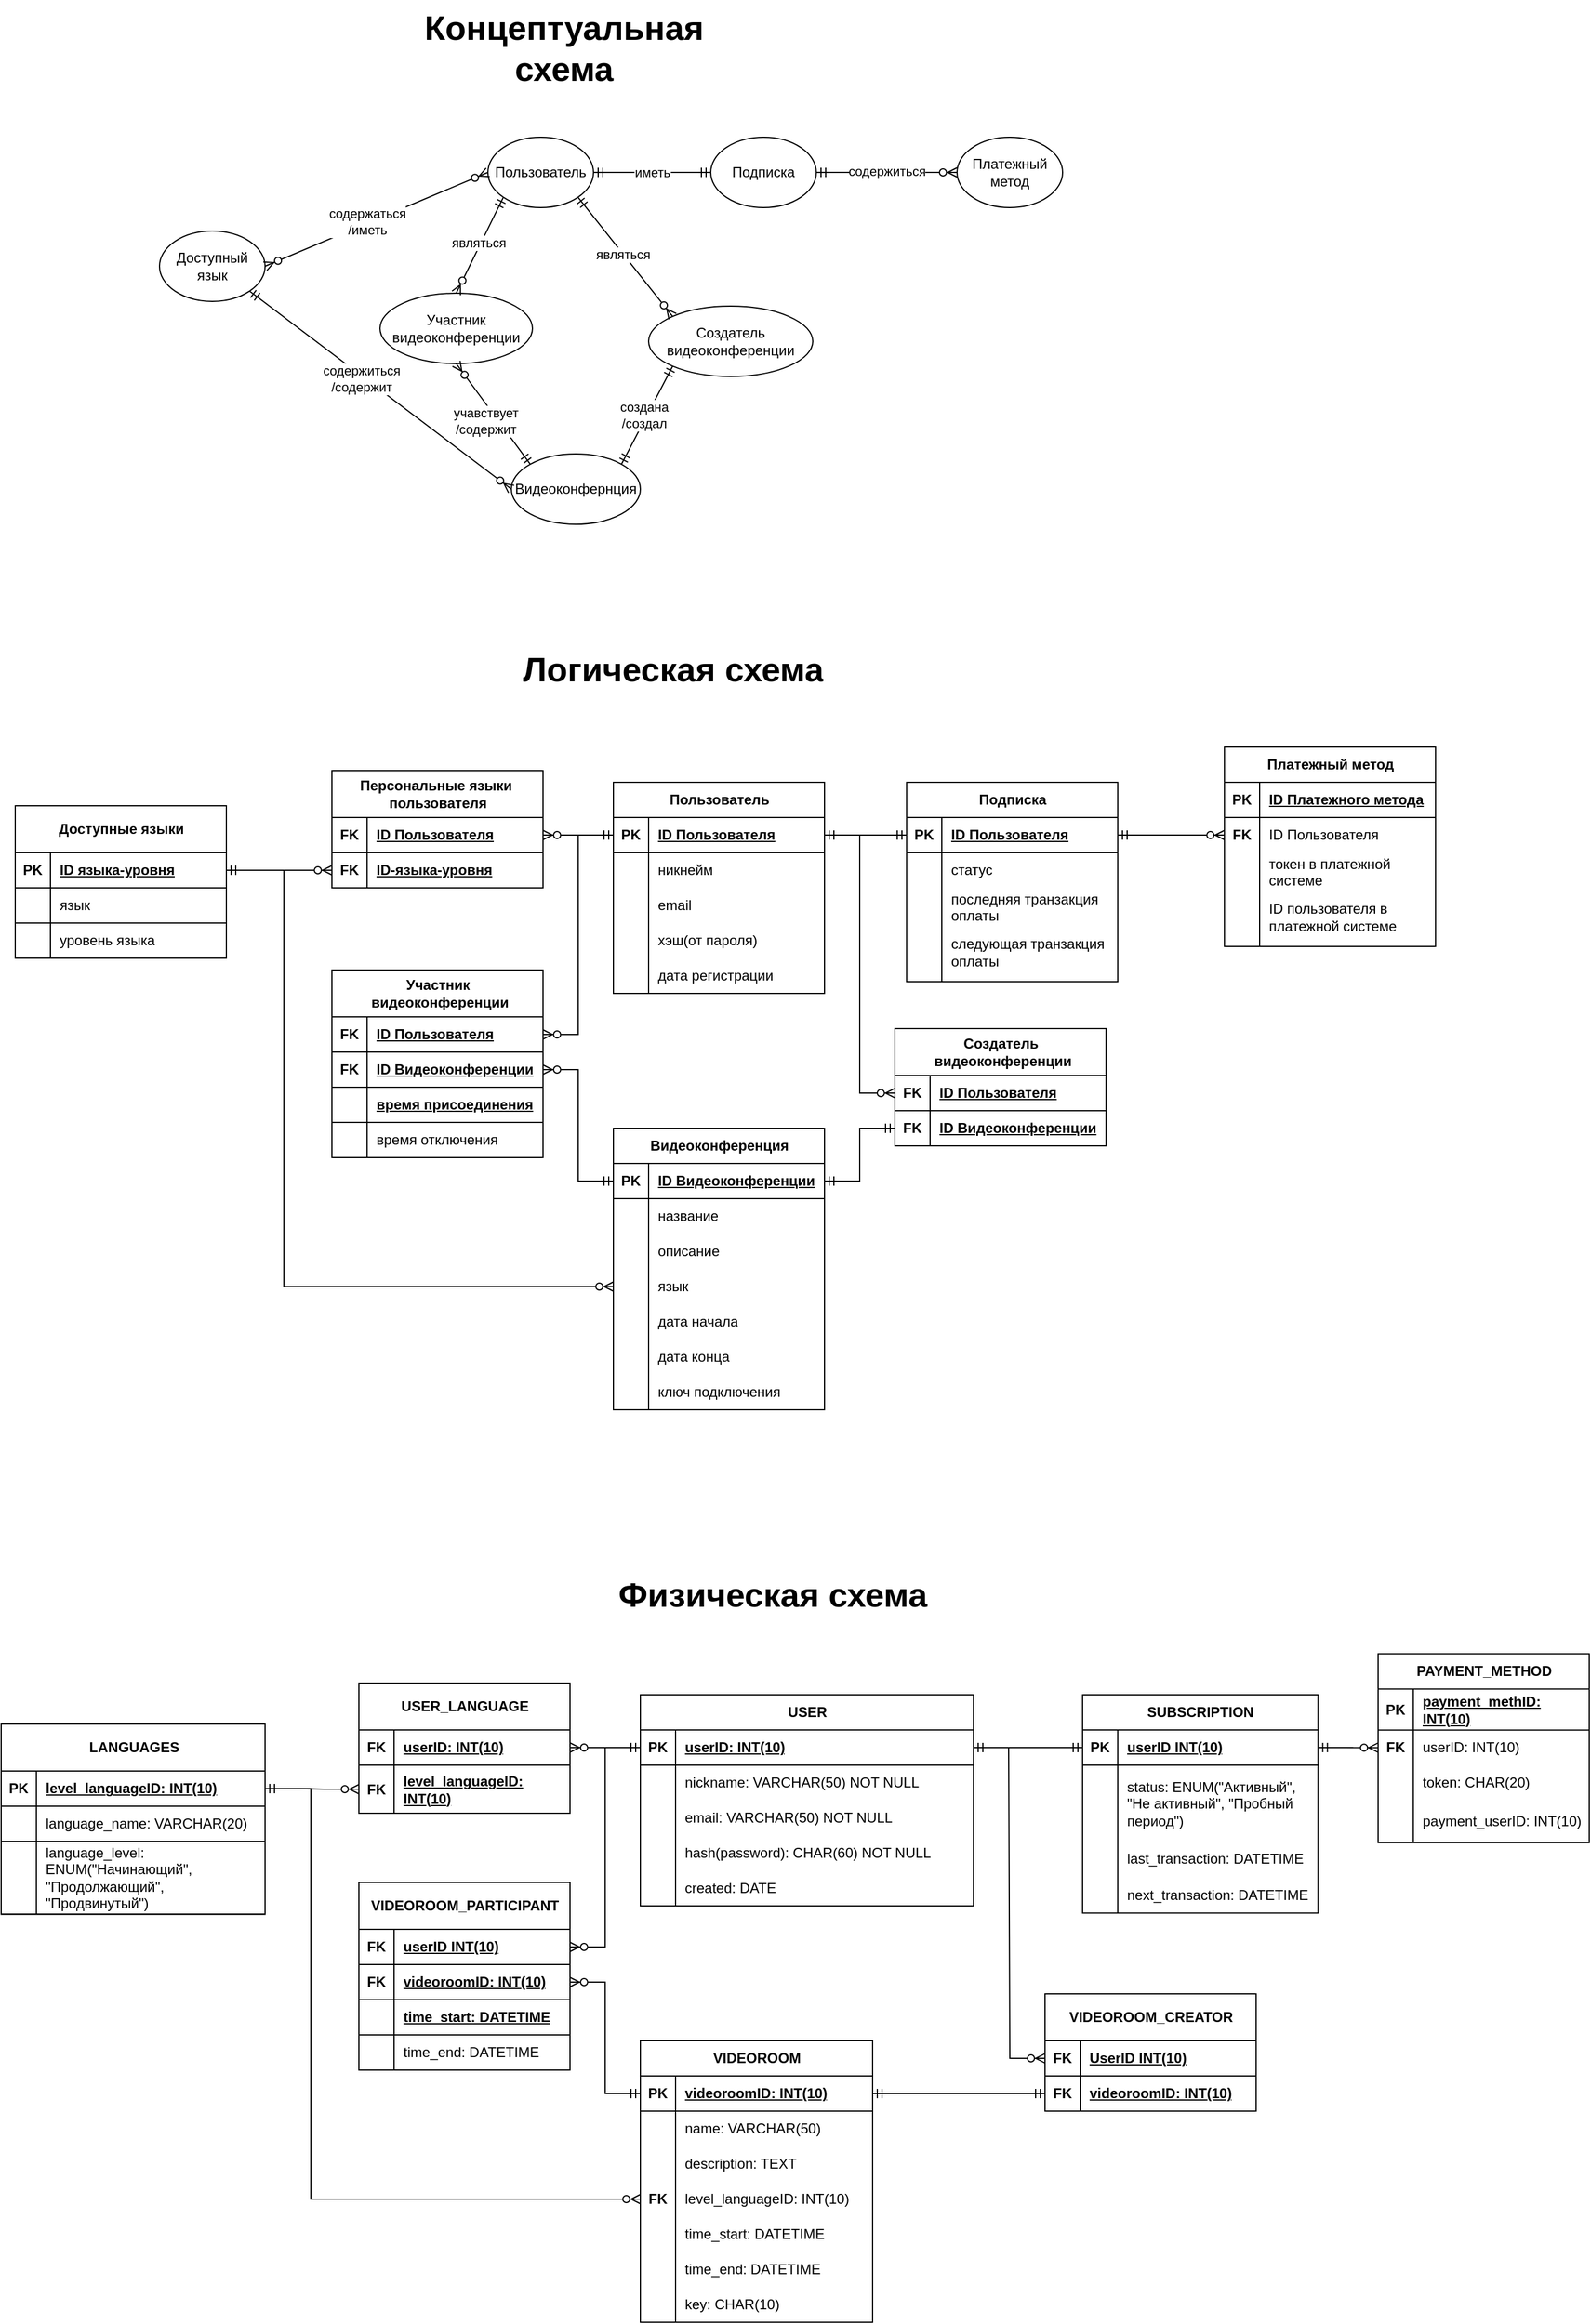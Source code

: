 <mxfile version="24.8.6">
  <diagram name="Page-1" id="e56a1550-8fbb-45ad-956c-1786394a9013">
    <mxGraphModel dx="1800" dy="1096" grid="0" gridSize="10" guides="1" tooltips="1" connect="1" arrows="1" fold="1" page="0" pageScale="1" pageWidth="1100" pageHeight="850" background="none" math="0" shadow="0">
      <root>
        <mxCell id="0" />
        <mxCell id="1" parent="0" />
        <mxCell id="YSDVLLTOtnWQ7xfceInt-1" value="Видеоконфернция" style="ellipse;whiteSpace=wrap;html=1;" vertex="1" parent="1">
          <mxGeometry x="173" y="330" width="110" height="60" as="geometry" />
        </mxCell>
        <mxCell id="YSDVLLTOtnWQ7xfceInt-2" value="Участник&lt;br&gt;видеоконференции" style="ellipse;whiteSpace=wrap;html=1;" vertex="1" parent="1">
          <mxGeometry x="61" y="193" width="130" height="60" as="geometry" />
        </mxCell>
        <mxCell id="YSDVLLTOtnWQ7xfceInt-6" value="Платежный метод" style="ellipse;whiteSpace=wrap;html=1;" vertex="1" parent="1">
          <mxGeometry x="553" y="60" width="90" height="60" as="geometry" />
        </mxCell>
        <mxCell id="YSDVLLTOtnWQ7xfceInt-7" value="" style="edgeStyle=entityRelationEdgeStyle;fontSize=12;html=1;endArrow=ERzeroToMany;startArrow=ERmandOne;rounded=0;exitX=1;exitY=0.5;exitDx=0;exitDy=0;entryX=0;entryY=0.5;entryDx=0;entryDy=0;" edge="1" parent="1" source="YSDVLLTOtnWQ7xfceInt-10" target="YSDVLLTOtnWQ7xfceInt-6">
          <mxGeometry width="100" height="100" relative="1" as="geometry">
            <mxPoint x="263" y="220" as="sourcePoint" />
            <mxPoint x="363" y="120" as="targetPoint" />
          </mxGeometry>
        </mxCell>
        <mxCell id="YSDVLLTOtnWQ7xfceInt-14" value="содержиться" style="edgeLabel;html=1;align=center;verticalAlign=middle;resizable=0;points=[];" vertex="1" connectable="0" parent="YSDVLLTOtnWQ7xfceInt-7">
          <mxGeometry x="0.004" y="1" relative="1" as="geometry">
            <mxPoint as="offset" />
          </mxGeometry>
        </mxCell>
        <mxCell id="YSDVLLTOtnWQ7xfceInt-9" value="Пользователь" style="ellipse;whiteSpace=wrap;html=1;" vertex="1" parent="1">
          <mxGeometry x="153" y="60" width="90" height="60" as="geometry" />
        </mxCell>
        <mxCell id="YSDVLLTOtnWQ7xfceInt-10" value="Подписка" style="ellipse;whiteSpace=wrap;html=1;" vertex="1" parent="1">
          <mxGeometry x="343" y="60" width="90" height="60" as="geometry" />
        </mxCell>
        <mxCell id="YSDVLLTOtnWQ7xfceInt-11" value="" style="edgeStyle=entityRelationEdgeStyle;fontSize=12;html=1;endArrow=ERmandOne;startArrow=ERmandOne;rounded=0;exitX=1;exitY=0.5;exitDx=0;exitDy=0;entryX=0;entryY=0.5;entryDx=0;entryDy=0;" edge="1" parent="1" source="YSDVLLTOtnWQ7xfceInt-9" target="YSDVLLTOtnWQ7xfceInt-10">
          <mxGeometry width="100" height="100" relative="1" as="geometry">
            <mxPoint x="293" y="260" as="sourcePoint" />
            <mxPoint x="393" y="160" as="targetPoint" />
          </mxGeometry>
        </mxCell>
        <mxCell id="YSDVLLTOtnWQ7xfceInt-12" value="иметь" style="edgeLabel;html=1;align=center;verticalAlign=middle;resizable=0;points=[];" vertex="1" connectable="0" parent="YSDVLLTOtnWQ7xfceInt-11">
          <mxGeometry x="-0.047" y="-3" relative="1" as="geometry">
            <mxPoint x="2" y="-3" as="offset" />
          </mxGeometry>
        </mxCell>
        <mxCell id="YSDVLLTOtnWQ7xfceInt-15" value="" style="fontSize=12;html=1;endArrow=ERzeroToMany;startArrow=ERmandOne;rounded=0;exitX=0;exitY=0;exitDx=0;exitDy=0;entryX=0.5;entryY=1;entryDx=0;entryDy=0;" edge="1" parent="1" source="YSDVLLTOtnWQ7xfceInt-1" target="YSDVLLTOtnWQ7xfceInt-2">
          <mxGeometry width="100" height="100" relative="1" as="geometry">
            <mxPoint x="137" y="441" as="sourcePoint" />
            <mxPoint x="152" y="289" as="targetPoint" />
          </mxGeometry>
        </mxCell>
        <mxCell id="YSDVLLTOtnWQ7xfceInt-16" value="учавствует&lt;br&gt;/содержит" style="edgeLabel;html=1;align=center;verticalAlign=middle;resizable=0;points=[];" vertex="1" connectable="0" parent="YSDVLLTOtnWQ7xfceInt-15">
          <mxGeometry x="-0.162" y="3" relative="1" as="geometry">
            <mxPoint x="-10" y="-3" as="offset" />
          </mxGeometry>
        </mxCell>
        <mxCell id="YSDVLLTOtnWQ7xfceInt-17" value="Создатель&lt;br&gt;видеоконференции" style="ellipse;whiteSpace=wrap;html=1;" vertex="1" parent="1">
          <mxGeometry x="290" y="204" width="140" height="60" as="geometry" />
        </mxCell>
        <mxCell id="YSDVLLTOtnWQ7xfceInt-18" value="" style="fontSize=12;html=1;endArrow=ERmandOne;startArrow=ERmandOne;rounded=0;exitX=0;exitY=1;exitDx=0;exitDy=0;entryX=1;entryY=0;entryDx=0;entryDy=0;" edge="1" parent="1" source="YSDVLLTOtnWQ7xfceInt-17" target="YSDVLLTOtnWQ7xfceInt-1">
          <mxGeometry width="100" height="100" relative="1" as="geometry">
            <mxPoint x="246.497" y="251.213" as="sourcePoint" />
            <mxPoint x="297" y="300" as="targetPoint" />
          </mxGeometry>
        </mxCell>
        <mxCell id="YSDVLLTOtnWQ7xfceInt-24" value="создана&lt;br&gt;/создал" style="edgeLabel;html=1;align=center;verticalAlign=middle;resizable=0;points=[];" vertex="1" connectable="0" parent="YSDVLLTOtnWQ7xfceInt-18">
          <mxGeometry x="0.032" y="-3" relative="1" as="geometry">
            <mxPoint as="offset" />
          </mxGeometry>
        </mxCell>
        <mxCell id="YSDVLLTOtnWQ7xfceInt-19" value="" style="fontSize=12;html=1;endArrow=ERzeroToMany;startArrow=ERmandOne;rounded=0;exitX=1;exitY=1;exitDx=0;exitDy=0;entryX=0;entryY=0;entryDx=0;entryDy=0;" edge="1" parent="1" source="YSDVLLTOtnWQ7xfceInt-9" target="YSDVLLTOtnWQ7xfceInt-17">
          <mxGeometry width="100" height="100" relative="1" as="geometry">
            <mxPoint x="373" y="210" as="sourcePoint" />
            <mxPoint x="473" y="110" as="targetPoint" />
          </mxGeometry>
        </mxCell>
        <mxCell id="YSDVLLTOtnWQ7xfceInt-262" value="являться" style="edgeLabel;html=1;align=center;verticalAlign=middle;resizable=0;points=[];" vertex="1" connectable="0" parent="YSDVLLTOtnWQ7xfceInt-19">
          <mxGeometry x="-0.055" y="-1" relative="1" as="geometry">
            <mxPoint as="offset" />
          </mxGeometry>
        </mxCell>
        <mxCell id="YSDVLLTOtnWQ7xfceInt-20" value="" style="fontSize=12;html=1;endArrow=ERzeroToMany;startArrow=ERmandOne;rounded=0;exitX=0;exitY=1;exitDx=0;exitDy=0;entryX=0.5;entryY=0;entryDx=0;entryDy=0;" edge="1" parent="1" source="YSDVLLTOtnWQ7xfceInt-9" target="YSDVLLTOtnWQ7xfceInt-2">
          <mxGeometry width="100" height="100" relative="1" as="geometry">
            <mxPoint x="13" y="220" as="sourcePoint" />
            <mxPoint x="21" y="282" as="targetPoint" />
          </mxGeometry>
        </mxCell>
        <mxCell id="YSDVLLTOtnWQ7xfceInt-21" value="являться" style="edgeLabel;html=1;align=center;verticalAlign=middle;resizable=0;points=[];" vertex="1" connectable="0" parent="YSDVLLTOtnWQ7xfceInt-20">
          <mxGeometry x="-0.029" y="-2" relative="1" as="geometry">
            <mxPoint as="offset" />
          </mxGeometry>
        </mxCell>
        <mxCell id="YSDVLLTOtnWQ7xfceInt-25" value="Видеоконференция" style="shape=table;startSize=30;container=1;collapsible=1;childLayout=tableLayout;fixedRows=1;rowLines=0;fontStyle=1;align=center;resizeLast=1;html=1;" vertex="1" parent="1">
          <mxGeometry x="260" y="905" width="180" height="240" as="geometry" />
        </mxCell>
        <mxCell id="YSDVLLTOtnWQ7xfceInt-26" value="" style="shape=tableRow;horizontal=0;startSize=0;swimlaneHead=0;swimlaneBody=0;fillColor=none;collapsible=0;dropTarget=0;points=[[0,0.5],[1,0.5]];portConstraint=eastwest;top=0;left=0;right=0;bottom=1;" vertex="1" parent="YSDVLLTOtnWQ7xfceInt-25">
          <mxGeometry y="30" width="180" height="30" as="geometry" />
        </mxCell>
        <mxCell id="YSDVLLTOtnWQ7xfceInt-27" value="PK" style="shape=partialRectangle;connectable=0;fillColor=none;top=0;left=0;bottom=0;right=0;fontStyle=1;overflow=hidden;whiteSpace=wrap;html=1;" vertex="1" parent="YSDVLLTOtnWQ7xfceInt-26">
          <mxGeometry width="30" height="30" as="geometry">
            <mxRectangle width="30" height="30" as="alternateBounds" />
          </mxGeometry>
        </mxCell>
        <mxCell id="YSDVLLTOtnWQ7xfceInt-28" value="ID Видеоконференции" style="shape=partialRectangle;connectable=0;fillColor=none;top=0;left=0;bottom=0;right=0;align=left;spacingLeft=6;fontStyle=5;overflow=hidden;whiteSpace=wrap;html=1;" vertex="1" parent="YSDVLLTOtnWQ7xfceInt-26">
          <mxGeometry x="30" width="150" height="30" as="geometry">
            <mxRectangle width="150" height="30" as="alternateBounds" />
          </mxGeometry>
        </mxCell>
        <mxCell id="YSDVLLTOtnWQ7xfceInt-232" style="shape=tableRow;horizontal=0;startSize=0;swimlaneHead=0;swimlaneBody=0;fillColor=none;collapsible=0;dropTarget=0;points=[[0,0.5],[1,0.5]];portConstraint=eastwest;top=0;left=0;right=0;bottom=0;" vertex="1" parent="YSDVLLTOtnWQ7xfceInt-25">
          <mxGeometry y="60" width="180" height="30" as="geometry" />
        </mxCell>
        <mxCell id="YSDVLLTOtnWQ7xfceInt-233" style="shape=partialRectangle;connectable=0;fillColor=none;top=0;left=0;bottom=0;right=0;editable=1;overflow=hidden;whiteSpace=wrap;html=1;" vertex="1" parent="YSDVLLTOtnWQ7xfceInt-232">
          <mxGeometry width="30" height="30" as="geometry">
            <mxRectangle width="30" height="30" as="alternateBounds" />
          </mxGeometry>
        </mxCell>
        <mxCell id="YSDVLLTOtnWQ7xfceInt-234" value="название" style="shape=partialRectangle;connectable=0;fillColor=none;top=0;left=0;bottom=0;right=0;align=left;spacingLeft=6;overflow=hidden;whiteSpace=wrap;html=1;" vertex="1" parent="YSDVLLTOtnWQ7xfceInt-232">
          <mxGeometry x="30" width="150" height="30" as="geometry">
            <mxRectangle width="150" height="30" as="alternateBounds" />
          </mxGeometry>
        </mxCell>
        <mxCell id="YSDVLLTOtnWQ7xfceInt-29" value="" style="shape=tableRow;horizontal=0;startSize=0;swimlaneHead=0;swimlaneBody=0;fillColor=none;collapsible=0;dropTarget=0;points=[[0,0.5],[1,0.5]];portConstraint=eastwest;top=0;left=0;right=0;bottom=0;" vertex="1" parent="YSDVLLTOtnWQ7xfceInt-25">
          <mxGeometry y="90" width="180" height="30" as="geometry" />
        </mxCell>
        <mxCell id="YSDVLLTOtnWQ7xfceInt-30" value="" style="shape=partialRectangle;connectable=0;fillColor=none;top=0;left=0;bottom=0;right=0;editable=1;overflow=hidden;whiteSpace=wrap;html=1;" vertex="1" parent="YSDVLLTOtnWQ7xfceInt-29">
          <mxGeometry width="30" height="30" as="geometry">
            <mxRectangle width="30" height="30" as="alternateBounds" />
          </mxGeometry>
        </mxCell>
        <mxCell id="YSDVLLTOtnWQ7xfceInt-31" value="описание" style="shape=partialRectangle;connectable=0;fillColor=none;top=0;left=0;bottom=0;right=0;align=left;spacingLeft=6;overflow=hidden;whiteSpace=wrap;html=1;" vertex="1" parent="YSDVLLTOtnWQ7xfceInt-29">
          <mxGeometry x="30" width="150" height="30" as="geometry">
            <mxRectangle width="150" height="30" as="alternateBounds" />
          </mxGeometry>
        </mxCell>
        <mxCell id="YSDVLLTOtnWQ7xfceInt-226" style="shape=tableRow;horizontal=0;startSize=0;swimlaneHead=0;swimlaneBody=0;fillColor=none;collapsible=0;dropTarget=0;points=[[0,0.5],[1,0.5]];portConstraint=eastwest;top=0;left=0;right=0;bottom=0;" vertex="1" parent="YSDVLLTOtnWQ7xfceInt-25">
          <mxGeometry y="120" width="180" height="30" as="geometry" />
        </mxCell>
        <mxCell id="YSDVLLTOtnWQ7xfceInt-227" style="shape=partialRectangle;connectable=0;fillColor=none;top=0;left=0;bottom=0;right=0;editable=1;overflow=hidden;whiteSpace=wrap;html=1;" vertex="1" parent="YSDVLLTOtnWQ7xfceInt-226">
          <mxGeometry width="30" height="30" as="geometry">
            <mxRectangle width="30" height="30" as="alternateBounds" />
          </mxGeometry>
        </mxCell>
        <mxCell id="YSDVLLTOtnWQ7xfceInt-228" value="язык" style="shape=partialRectangle;connectable=0;fillColor=none;top=0;left=0;bottom=0;right=0;align=left;spacingLeft=6;overflow=hidden;whiteSpace=wrap;html=1;" vertex="1" parent="YSDVLLTOtnWQ7xfceInt-226">
          <mxGeometry x="30" width="150" height="30" as="geometry">
            <mxRectangle width="150" height="30" as="alternateBounds" />
          </mxGeometry>
        </mxCell>
        <mxCell id="YSDVLLTOtnWQ7xfceInt-32" value="" style="shape=tableRow;horizontal=0;startSize=0;swimlaneHead=0;swimlaneBody=0;fillColor=none;collapsible=0;dropTarget=0;points=[[0,0.5],[1,0.5]];portConstraint=eastwest;top=0;left=0;right=0;bottom=0;" vertex="1" parent="YSDVLLTOtnWQ7xfceInt-25">
          <mxGeometry y="150" width="180" height="30" as="geometry" />
        </mxCell>
        <mxCell id="YSDVLLTOtnWQ7xfceInt-33" value="" style="shape=partialRectangle;connectable=0;fillColor=none;top=0;left=0;bottom=0;right=0;editable=1;overflow=hidden;whiteSpace=wrap;html=1;" vertex="1" parent="YSDVLLTOtnWQ7xfceInt-32">
          <mxGeometry width="30" height="30" as="geometry">
            <mxRectangle width="30" height="30" as="alternateBounds" />
          </mxGeometry>
        </mxCell>
        <mxCell id="YSDVLLTOtnWQ7xfceInt-34" value="дата начала" style="shape=partialRectangle;connectable=0;fillColor=none;top=0;left=0;bottom=0;right=0;align=left;spacingLeft=6;overflow=hidden;whiteSpace=wrap;html=1;" vertex="1" parent="YSDVLLTOtnWQ7xfceInt-32">
          <mxGeometry x="30" width="150" height="30" as="geometry">
            <mxRectangle width="150" height="30" as="alternateBounds" />
          </mxGeometry>
        </mxCell>
        <mxCell id="YSDVLLTOtnWQ7xfceInt-35" value="" style="shape=tableRow;horizontal=0;startSize=0;swimlaneHead=0;swimlaneBody=0;fillColor=none;collapsible=0;dropTarget=0;points=[[0,0.5],[1,0.5]];portConstraint=eastwest;top=0;left=0;right=0;bottom=0;" vertex="1" parent="YSDVLLTOtnWQ7xfceInt-25">
          <mxGeometry y="180" width="180" height="30" as="geometry" />
        </mxCell>
        <mxCell id="YSDVLLTOtnWQ7xfceInt-36" value="" style="shape=partialRectangle;connectable=0;fillColor=none;top=0;left=0;bottom=0;right=0;editable=1;overflow=hidden;whiteSpace=wrap;html=1;" vertex="1" parent="YSDVLLTOtnWQ7xfceInt-35">
          <mxGeometry width="30" height="30" as="geometry">
            <mxRectangle width="30" height="30" as="alternateBounds" />
          </mxGeometry>
        </mxCell>
        <mxCell id="YSDVLLTOtnWQ7xfceInt-37" value="дата конца" style="shape=partialRectangle;connectable=0;fillColor=none;top=0;left=0;bottom=0;right=0;align=left;spacingLeft=6;overflow=hidden;whiteSpace=wrap;html=1;" vertex="1" parent="YSDVLLTOtnWQ7xfceInt-35">
          <mxGeometry x="30" width="150" height="30" as="geometry">
            <mxRectangle width="150" height="30" as="alternateBounds" />
          </mxGeometry>
        </mxCell>
        <mxCell id="YSDVLLTOtnWQ7xfceInt-239" style="shape=tableRow;horizontal=0;startSize=0;swimlaneHead=0;swimlaneBody=0;fillColor=none;collapsible=0;dropTarget=0;points=[[0,0.5],[1,0.5]];portConstraint=eastwest;top=0;left=0;right=0;bottom=0;" vertex="1" parent="YSDVLLTOtnWQ7xfceInt-25">
          <mxGeometry y="210" width="180" height="30" as="geometry" />
        </mxCell>
        <mxCell id="YSDVLLTOtnWQ7xfceInt-240" style="shape=partialRectangle;connectable=0;fillColor=none;top=0;left=0;bottom=0;right=0;editable=1;overflow=hidden;whiteSpace=wrap;html=1;" vertex="1" parent="YSDVLLTOtnWQ7xfceInt-239">
          <mxGeometry width="30" height="30" as="geometry">
            <mxRectangle width="30" height="30" as="alternateBounds" />
          </mxGeometry>
        </mxCell>
        <mxCell id="YSDVLLTOtnWQ7xfceInt-241" value="ключ подключения" style="shape=partialRectangle;connectable=0;fillColor=none;top=0;left=0;bottom=0;right=0;align=left;spacingLeft=6;overflow=hidden;whiteSpace=wrap;html=1;" vertex="1" parent="YSDVLLTOtnWQ7xfceInt-239">
          <mxGeometry x="30" width="150" height="30" as="geometry">
            <mxRectangle width="150" height="30" as="alternateBounds" />
          </mxGeometry>
        </mxCell>
        <mxCell id="YSDVLLTOtnWQ7xfceInt-64" value="Пользователь" style="shape=table;startSize=30;container=1;collapsible=1;childLayout=tableLayout;fixedRows=1;rowLines=0;fontStyle=1;align=center;resizeLast=1;html=1;right=1;" vertex="1" parent="1">
          <mxGeometry x="260" y="610" width="180" height="180" as="geometry">
            <mxRectangle x="260" y="610" width="120" height="30" as="alternateBounds" />
          </mxGeometry>
        </mxCell>
        <mxCell id="YSDVLLTOtnWQ7xfceInt-65" value="" style="shape=tableRow;horizontal=0;startSize=0;swimlaneHead=0;swimlaneBody=0;fillColor=none;collapsible=0;dropTarget=0;points=[[0,0.5],[1,0.5]];portConstraint=eastwest;top=0;left=0;right=1;bottom=1;" vertex="1" parent="YSDVLLTOtnWQ7xfceInt-64">
          <mxGeometry y="30" width="180" height="30" as="geometry" />
        </mxCell>
        <mxCell id="YSDVLLTOtnWQ7xfceInt-66" value="PK" style="shape=partialRectangle;connectable=0;fillColor=none;top=0;left=0;bottom=0;right=1;fontStyle=1;overflow=hidden;whiteSpace=wrap;html=1;" vertex="1" parent="YSDVLLTOtnWQ7xfceInt-65">
          <mxGeometry width="30" height="30" as="geometry">
            <mxRectangle width="30" height="30" as="alternateBounds" />
          </mxGeometry>
        </mxCell>
        <mxCell id="YSDVLLTOtnWQ7xfceInt-67" value="ID Пользователя" style="shape=partialRectangle;connectable=0;fillColor=none;top=0;left=0;bottom=0;right=1;align=left;spacingLeft=6;fontStyle=5;overflow=hidden;whiteSpace=wrap;html=1;" vertex="1" parent="YSDVLLTOtnWQ7xfceInt-65">
          <mxGeometry x="30" width="150" height="30" as="geometry">
            <mxRectangle width="150" height="30" as="alternateBounds" />
          </mxGeometry>
        </mxCell>
        <mxCell id="YSDVLLTOtnWQ7xfceInt-68" value="" style="shape=tableRow;horizontal=0;startSize=0;swimlaneHead=0;swimlaneBody=0;fillColor=none;collapsible=0;dropTarget=0;points=[[0,0.5],[1,0.5]];portConstraint=eastwest;top=0;left=0;right=1;bottom=0;" vertex="1" parent="YSDVLLTOtnWQ7xfceInt-64">
          <mxGeometry y="60" width="180" height="30" as="geometry" />
        </mxCell>
        <mxCell id="YSDVLLTOtnWQ7xfceInt-69" value="" style="shape=partialRectangle;connectable=0;fillColor=none;top=0;left=0;bottom=0;right=1;editable=1;overflow=hidden;whiteSpace=wrap;html=1;" vertex="1" parent="YSDVLLTOtnWQ7xfceInt-68">
          <mxGeometry width="30" height="30" as="geometry">
            <mxRectangle width="30" height="30" as="alternateBounds" />
          </mxGeometry>
        </mxCell>
        <mxCell id="YSDVLLTOtnWQ7xfceInt-70" value="никнейм" style="shape=partialRectangle;connectable=0;fillColor=none;top=0;left=0;bottom=0;right=1;align=left;spacingLeft=6;overflow=hidden;whiteSpace=wrap;html=1;" vertex="1" parent="YSDVLLTOtnWQ7xfceInt-68">
          <mxGeometry x="30" width="150" height="30" as="geometry">
            <mxRectangle width="150" height="30" as="alternateBounds" />
          </mxGeometry>
        </mxCell>
        <mxCell id="YSDVLLTOtnWQ7xfceInt-71" value="" style="shape=tableRow;horizontal=0;startSize=0;swimlaneHead=0;swimlaneBody=0;fillColor=none;collapsible=0;dropTarget=0;points=[[0,0.5],[1,0.5]];portConstraint=eastwest;top=0;left=0;right=1;bottom=0;" vertex="1" parent="YSDVLLTOtnWQ7xfceInt-64">
          <mxGeometry y="90" width="180" height="30" as="geometry" />
        </mxCell>
        <mxCell id="YSDVLLTOtnWQ7xfceInt-72" value="" style="shape=partialRectangle;connectable=0;fillColor=none;top=0;left=0;bottom=0;right=1;editable=1;overflow=hidden;whiteSpace=wrap;html=1;" vertex="1" parent="YSDVLLTOtnWQ7xfceInt-71">
          <mxGeometry width="30" height="30" as="geometry">
            <mxRectangle width="30" height="30" as="alternateBounds" />
          </mxGeometry>
        </mxCell>
        <mxCell id="YSDVLLTOtnWQ7xfceInt-73" value="email" style="shape=partialRectangle;connectable=0;fillColor=none;top=0;left=0;bottom=0;right=1;align=left;spacingLeft=6;overflow=hidden;whiteSpace=wrap;html=1;" vertex="1" parent="YSDVLLTOtnWQ7xfceInt-71">
          <mxGeometry x="30" width="150" height="30" as="geometry">
            <mxRectangle width="150" height="30" as="alternateBounds" />
          </mxGeometry>
        </mxCell>
        <mxCell id="YSDVLLTOtnWQ7xfceInt-74" value="" style="shape=tableRow;horizontal=0;startSize=0;swimlaneHead=0;swimlaneBody=0;fillColor=none;collapsible=0;dropTarget=0;points=[[0,0.5],[1,0.5]];portConstraint=eastwest;top=0;left=0;right=1;bottom=0;" vertex="1" parent="YSDVLLTOtnWQ7xfceInt-64">
          <mxGeometry y="120" width="180" height="30" as="geometry" />
        </mxCell>
        <mxCell id="YSDVLLTOtnWQ7xfceInt-75" value="" style="shape=partialRectangle;connectable=0;fillColor=none;top=0;left=0;bottom=0;right=1;editable=1;overflow=hidden;whiteSpace=wrap;html=1;" vertex="1" parent="YSDVLLTOtnWQ7xfceInt-74">
          <mxGeometry width="30" height="30" as="geometry">
            <mxRectangle width="30" height="30" as="alternateBounds" />
          </mxGeometry>
        </mxCell>
        <mxCell id="YSDVLLTOtnWQ7xfceInt-76" value="хэш(от пароля)" style="shape=partialRectangle;connectable=0;fillColor=none;top=0;left=0;bottom=0;right=1;align=left;spacingLeft=6;overflow=hidden;whiteSpace=wrap;html=1;" vertex="1" parent="YSDVLLTOtnWQ7xfceInt-74">
          <mxGeometry x="30" width="150" height="30" as="geometry">
            <mxRectangle width="150" height="30" as="alternateBounds" />
          </mxGeometry>
        </mxCell>
        <mxCell id="YSDVLLTOtnWQ7xfceInt-145" style="shape=tableRow;horizontal=0;startSize=0;swimlaneHead=0;swimlaneBody=0;fillColor=none;collapsible=0;dropTarget=0;points=[[0,0.5],[1,0.5]];portConstraint=eastwest;top=0;left=0;right=1;bottom=0;" vertex="1" parent="YSDVLLTOtnWQ7xfceInt-64">
          <mxGeometry y="150" width="180" height="30" as="geometry" />
        </mxCell>
        <mxCell id="YSDVLLTOtnWQ7xfceInt-146" style="shape=partialRectangle;connectable=0;fillColor=none;top=0;left=0;bottom=0;right=1;editable=1;overflow=hidden;whiteSpace=wrap;html=1;" vertex="1" parent="YSDVLLTOtnWQ7xfceInt-145">
          <mxGeometry width="30" height="30" as="geometry">
            <mxRectangle width="30" height="30" as="alternateBounds" />
          </mxGeometry>
        </mxCell>
        <mxCell id="YSDVLLTOtnWQ7xfceInt-147" value="дата регистрации" style="shape=partialRectangle;connectable=0;fillColor=none;top=0;left=0;bottom=0;right=1;align=left;spacingLeft=6;overflow=hidden;whiteSpace=wrap;html=1;" vertex="1" parent="YSDVLLTOtnWQ7xfceInt-145">
          <mxGeometry x="30" width="150" height="30" as="geometry">
            <mxRectangle width="150" height="30" as="alternateBounds" />
          </mxGeometry>
        </mxCell>
        <mxCell id="YSDVLLTOtnWQ7xfceInt-77" value="Создатель&lt;div&gt;&amp;nbsp;видеоконференции&lt;/div&gt;" style="shape=table;startSize=40;container=1;collapsible=1;childLayout=tableLayout;fixedRows=1;rowLines=0;fontStyle=1;align=center;resizeLast=1;html=1;" vertex="1" parent="1">
          <mxGeometry x="500" y="820" width="180" height="100" as="geometry" />
        </mxCell>
        <mxCell id="YSDVLLTOtnWQ7xfceInt-78" value="" style="shape=tableRow;horizontal=0;startSize=0;swimlaneHead=0;swimlaneBody=0;fillColor=none;collapsible=0;dropTarget=0;points=[[0,0.5],[1,0.5]];portConstraint=eastwest;top=0;left=0;right=0;bottom=1;" vertex="1" parent="YSDVLLTOtnWQ7xfceInt-77">
          <mxGeometry y="40" width="180" height="30" as="geometry" />
        </mxCell>
        <mxCell id="YSDVLLTOtnWQ7xfceInt-79" value="FK" style="shape=partialRectangle;connectable=0;fillColor=none;top=0;left=0;bottom=0;right=0;fontStyle=1;overflow=hidden;whiteSpace=wrap;html=1;" vertex="1" parent="YSDVLLTOtnWQ7xfceInt-78">
          <mxGeometry width="30" height="30" as="geometry">
            <mxRectangle width="30" height="30" as="alternateBounds" />
          </mxGeometry>
        </mxCell>
        <mxCell id="YSDVLLTOtnWQ7xfceInt-80" value="ID Пользователя" style="shape=partialRectangle;connectable=0;fillColor=none;top=0;left=0;bottom=0;right=0;align=left;spacingLeft=6;fontStyle=5;overflow=hidden;whiteSpace=wrap;html=1;" vertex="1" parent="YSDVLLTOtnWQ7xfceInt-78">
          <mxGeometry x="30" width="150" height="30" as="geometry">
            <mxRectangle width="150" height="30" as="alternateBounds" />
          </mxGeometry>
        </mxCell>
        <mxCell id="YSDVLLTOtnWQ7xfceInt-212" style="shape=tableRow;horizontal=0;startSize=0;swimlaneHead=0;swimlaneBody=0;fillColor=none;collapsible=0;dropTarget=0;points=[[0,0.5],[1,0.5]];portConstraint=eastwest;top=0;left=0;right=0;bottom=1;" vertex="1" parent="YSDVLLTOtnWQ7xfceInt-77">
          <mxGeometry y="70" width="180" height="30" as="geometry" />
        </mxCell>
        <mxCell id="YSDVLLTOtnWQ7xfceInt-213" value="FK" style="shape=partialRectangle;connectable=0;fillColor=none;top=0;left=0;bottom=0;right=0;fontStyle=1;overflow=hidden;whiteSpace=wrap;html=1;" vertex="1" parent="YSDVLLTOtnWQ7xfceInt-212">
          <mxGeometry width="30" height="30" as="geometry">
            <mxRectangle width="30" height="30" as="alternateBounds" />
          </mxGeometry>
        </mxCell>
        <mxCell id="YSDVLLTOtnWQ7xfceInt-214" value="ID Видеоконференции" style="shape=partialRectangle;connectable=0;fillColor=none;top=0;left=0;bottom=0;right=0;align=left;spacingLeft=6;fontStyle=5;overflow=hidden;whiteSpace=wrap;html=1;" vertex="1" parent="YSDVLLTOtnWQ7xfceInt-212">
          <mxGeometry x="30" width="150" height="30" as="geometry">
            <mxRectangle width="150" height="30" as="alternateBounds" />
          </mxGeometry>
        </mxCell>
        <mxCell id="YSDVLLTOtnWQ7xfceInt-90" value="Подписка" style="shape=table;startSize=30;container=1;collapsible=1;childLayout=tableLayout;fixedRows=1;rowLines=0;fontStyle=1;align=center;resizeLast=1;html=1;" vertex="1" parent="1">
          <mxGeometry x="510" y="610" width="180" height="170" as="geometry" />
        </mxCell>
        <mxCell id="YSDVLLTOtnWQ7xfceInt-91" value="" style="shape=tableRow;horizontal=0;startSize=0;swimlaneHead=0;swimlaneBody=0;fillColor=none;collapsible=0;dropTarget=0;points=[[0,0.5],[1,0.5]];portConstraint=eastwest;top=0;left=0;right=0;bottom=1;" vertex="1" parent="YSDVLLTOtnWQ7xfceInt-90">
          <mxGeometry y="30" width="180" height="30" as="geometry" />
        </mxCell>
        <mxCell id="YSDVLLTOtnWQ7xfceInt-92" value="PK" style="shape=partialRectangle;connectable=0;fillColor=none;top=0;left=0;bottom=0;right=0;fontStyle=1;overflow=hidden;whiteSpace=wrap;html=1;" vertex="1" parent="YSDVLLTOtnWQ7xfceInt-91">
          <mxGeometry width="30" height="30" as="geometry">
            <mxRectangle width="30" height="30" as="alternateBounds" />
          </mxGeometry>
        </mxCell>
        <mxCell id="YSDVLLTOtnWQ7xfceInt-93" value="ID Пользователя" style="shape=partialRectangle;connectable=0;fillColor=none;top=0;left=0;bottom=0;right=0;align=left;spacingLeft=6;fontStyle=5;overflow=hidden;whiteSpace=wrap;html=1;" vertex="1" parent="YSDVLLTOtnWQ7xfceInt-91">
          <mxGeometry x="30" width="150" height="30" as="geometry">
            <mxRectangle width="150" height="30" as="alternateBounds" />
          </mxGeometry>
        </mxCell>
        <mxCell id="YSDVLLTOtnWQ7xfceInt-94" value="" style="shape=tableRow;horizontal=0;startSize=0;swimlaneHead=0;swimlaneBody=0;fillColor=none;collapsible=0;dropTarget=0;points=[[0,0.5],[1,0.5]];portConstraint=eastwest;top=0;left=0;right=0;bottom=0;" vertex="1" parent="YSDVLLTOtnWQ7xfceInt-90">
          <mxGeometry y="60" width="180" height="30" as="geometry" />
        </mxCell>
        <mxCell id="YSDVLLTOtnWQ7xfceInt-95" value="" style="shape=partialRectangle;connectable=0;fillColor=none;top=0;left=0;bottom=0;right=0;editable=1;overflow=hidden;whiteSpace=wrap;html=1;" vertex="1" parent="YSDVLLTOtnWQ7xfceInt-94">
          <mxGeometry width="30" height="30" as="geometry">
            <mxRectangle width="30" height="30" as="alternateBounds" />
          </mxGeometry>
        </mxCell>
        <mxCell id="YSDVLLTOtnWQ7xfceInt-96" value="статус" style="shape=partialRectangle;connectable=0;fillColor=none;top=0;left=0;bottom=0;right=0;align=left;spacingLeft=6;overflow=hidden;whiteSpace=wrap;html=1;" vertex="1" parent="YSDVLLTOtnWQ7xfceInt-94">
          <mxGeometry x="30" width="150" height="30" as="geometry">
            <mxRectangle width="150" height="30" as="alternateBounds" />
          </mxGeometry>
        </mxCell>
        <mxCell id="YSDVLLTOtnWQ7xfceInt-97" value="" style="shape=tableRow;horizontal=0;startSize=0;swimlaneHead=0;swimlaneBody=0;fillColor=none;collapsible=0;dropTarget=0;points=[[0,0.5],[1,0.5]];portConstraint=eastwest;top=0;left=0;right=0;bottom=0;" vertex="1" parent="YSDVLLTOtnWQ7xfceInt-90">
          <mxGeometry y="90" width="180" height="30" as="geometry" />
        </mxCell>
        <mxCell id="YSDVLLTOtnWQ7xfceInt-98" value="" style="shape=partialRectangle;connectable=0;fillColor=none;top=0;left=0;bottom=0;right=0;editable=1;overflow=hidden;whiteSpace=wrap;html=1;" vertex="1" parent="YSDVLLTOtnWQ7xfceInt-97">
          <mxGeometry width="30" height="30" as="geometry">
            <mxRectangle width="30" height="30" as="alternateBounds" />
          </mxGeometry>
        </mxCell>
        <mxCell id="YSDVLLTOtnWQ7xfceInt-99" value="последняя транзакция оплаты" style="shape=partialRectangle;connectable=0;fillColor=none;top=0;left=0;bottom=0;right=0;align=left;spacingLeft=6;overflow=hidden;whiteSpace=wrap;html=1;" vertex="1" parent="YSDVLLTOtnWQ7xfceInt-97">
          <mxGeometry x="30" width="150" height="30" as="geometry">
            <mxRectangle width="150" height="30" as="alternateBounds" />
          </mxGeometry>
        </mxCell>
        <mxCell id="YSDVLLTOtnWQ7xfceInt-100" value="" style="shape=tableRow;horizontal=0;startSize=0;swimlaneHead=0;swimlaneBody=0;fillColor=none;collapsible=0;dropTarget=0;points=[[0,0.5],[1,0.5]];portConstraint=eastwest;top=0;left=0;right=0;bottom=0;" vertex="1" parent="YSDVLLTOtnWQ7xfceInt-90">
          <mxGeometry y="120" width="180" height="50" as="geometry" />
        </mxCell>
        <mxCell id="YSDVLLTOtnWQ7xfceInt-101" value="" style="shape=partialRectangle;connectable=0;fillColor=none;top=0;left=0;bottom=0;right=0;editable=1;overflow=hidden;whiteSpace=wrap;html=1;" vertex="1" parent="YSDVLLTOtnWQ7xfceInt-100">
          <mxGeometry width="30" height="50" as="geometry">
            <mxRectangle width="30" height="50" as="alternateBounds" />
          </mxGeometry>
        </mxCell>
        <mxCell id="YSDVLLTOtnWQ7xfceInt-102" value="следующая транзакция оплаты" style="shape=partialRectangle;connectable=0;fillColor=none;top=0;left=0;bottom=0;right=0;align=left;spacingLeft=6;overflow=hidden;whiteSpace=wrap;html=1;" vertex="1" parent="YSDVLLTOtnWQ7xfceInt-100">
          <mxGeometry x="30" width="150" height="50" as="geometry">
            <mxRectangle width="150" height="50" as="alternateBounds" />
          </mxGeometry>
        </mxCell>
        <mxCell id="YSDVLLTOtnWQ7xfceInt-103" value="Платежный метод" style="shape=table;startSize=30;container=1;collapsible=1;childLayout=tableLayout;fixedRows=1;rowLines=0;fontStyle=1;align=center;resizeLast=1;html=1;" vertex="1" parent="1">
          <mxGeometry x="781" y="580" width="180" height="170" as="geometry" />
        </mxCell>
        <mxCell id="YSDVLLTOtnWQ7xfceInt-104" value="" style="shape=tableRow;horizontal=0;startSize=0;swimlaneHead=0;swimlaneBody=0;fillColor=none;collapsible=0;dropTarget=0;points=[[0,0.5],[1,0.5]];portConstraint=eastwest;top=0;left=0;right=0;bottom=1;" vertex="1" parent="YSDVLLTOtnWQ7xfceInt-103">
          <mxGeometry y="30" width="180" height="30" as="geometry" />
        </mxCell>
        <mxCell id="YSDVLLTOtnWQ7xfceInt-105" value="PK" style="shape=partialRectangle;connectable=0;fillColor=none;top=0;left=0;bottom=0;right=0;fontStyle=1;overflow=hidden;whiteSpace=wrap;html=1;" vertex="1" parent="YSDVLLTOtnWQ7xfceInt-104">
          <mxGeometry width="30" height="30" as="geometry">
            <mxRectangle width="30" height="30" as="alternateBounds" />
          </mxGeometry>
        </mxCell>
        <mxCell id="YSDVLLTOtnWQ7xfceInt-106" value="ID Платежного метода" style="shape=partialRectangle;connectable=0;fillColor=none;top=0;left=0;bottom=0;right=0;align=left;spacingLeft=6;fontStyle=5;overflow=hidden;whiteSpace=wrap;html=1;" vertex="1" parent="YSDVLLTOtnWQ7xfceInt-104">
          <mxGeometry x="30" width="150" height="30" as="geometry">
            <mxRectangle width="150" height="30" as="alternateBounds" />
          </mxGeometry>
        </mxCell>
        <mxCell id="YSDVLLTOtnWQ7xfceInt-107" value="" style="shape=tableRow;horizontal=0;startSize=0;swimlaneHead=0;swimlaneBody=0;fillColor=none;collapsible=0;dropTarget=0;points=[[0,0.5],[1,0.5]];portConstraint=eastwest;top=0;left=0;right=0;bottom=0;" vertex="1" parent="YSDVLLTOtnWQ7xfceInt-103">
          <mxGeometry y="60" width="180" height="30" as="geometry" />
        </mxCell>
        <mxCell id="YSDVLLTOtnWQ7xfceInt-108" value="&lt;b&gt;FK&lt;/b&gt;" style="shape=partialRectangle;connectable=0;fillColor=none;top=0;left=0;bottom=0;right=0;editable=1;overflow=hidden;whiteSpace=wrap;html=1;" vertex="1" parent="YSDVLLTOtnWQ7xfceInt-107">
          <mxGeometry width="30" height="30" as="geometry">
            <mxRectangle width="30" height="30" as="alternateBounds" />
          </mxGeometry>
        </mxCell>
        <mxCell id="YSDVLLTOtnWQ7xfceInt-109" value="ID Пользователя" style="shape=partialRectangle;connectable=0;fillColor=none;top=0;left=0;bottom=0;right=0;align=left;spacingLeft=6;overflow=hidden;whiteSpace=wrap;html=1;" vertex="1" parent="YSDVLLTOtnWQ7xfceInt-107">
          <mxGeometry x="30" width="150" height="30" as="geometry">
            <mxRectangle width="150" height="30" as="alternateBounds" />
          </mxGeometry>
        </mxCell>
        <mxCell id="YSDVLLTOtnWQ7xfceInt-110" value="" style="shape=tableRow;horizontal=0;startSize=0;swimlaneHead=0;swimlaneBody=0;fillColor=none;collapsible=0;dropTarget=0;points=[[0,0.5],[1,0.5]];portConstraint=eastwest;top=0;left=0;right=0;bottom=0;" vertex="1" parent="YSDVLLTOtnWQ7xfceInt-103">
          <mxGeometry y="90" width="180" height="30" as="geometry" />
        </mxCell>
        <mxCell id="YSDVLLTOtnWQ7xfceInt-111" value="" style="shape=partialRectangle;connectable=0;fillColor=none;top=0;left=0;bottom=0;right=0;editable=1;overflow=hidden;whiteSpace=wrap;html=1;" vertex="1" parent="YSDVLLTOtnWQ7xfceInt-110">
          <mxGeometry width="30" height="30" as="geometry">
            <mxRectangle width="30" height="30" as="alternateBounds" />
          </mxGeometry>
        </mxCell>
        <mxCell id="YSDVLLTOtnWQ7xfceInt-112" value="токен в платежной системе" style="shape=partialRectangle;connectable=0;fillColor=none;top=0;left=0;bottom=0;right=0;align=left;spacingLeft=6;overflow=hidden;whiteSpace=wrap;html=1;" vertex="1" parent="YSDVLLTOtnWQ7xfceInt-110">
          <mxGeometry x="30" width="150" height="30" as="geometry">
            <mxRectangle width="150" height="30" as="alternateBounds" />
          </mxGeometry>
        </mxCell>
        <mxCell id="YSDVLLTOtnWQ7xfceInt-113" value="" style="shape=tableRow;horizontal=0;startSize=0;swimlaneHead=0;swimlaneBody=0;fillColor=none;collapsible=0;dropTarget=0;points=[[0,0.5],[1,0.5]];portConstraint=eastwest;top=0;left=0;right=0;bottom=0;" vertex="1" parent="YSDVLLTOtnWQ7xfceInt-103">
          <mxGeometry y="120" width="180" height="50" as="geometry" />
        </mxCell>
        <mxCell id="YSDVLLTOtnWQ7xfceInt-114" value="" style="shape=partialRectangle;connectable=0;fillColor=none;top=0;left=0;bottom=0;right=0;editable=1;overflow=hidden;whiteSpace=wrap;html=1;" vertex="1" parent="YSDVLLTOtnWQ7xfceInt-113">
          <mxGeometry width="30" height="50" as="geometry">
            <mxRectangle width="30" height="50" as="alternateBounds" />
          </mxGeometry>
        </mxCell>
        <mxCell id="YSDVLLTOtnWQ7xfceInt-115" value="ID пользователя в платежной системе" style="shape=partialRectangle;connectable=0;fillColor=none;top=0;left=0;bottom=0;right=0;align=left;spacingLeft=6;overflow=hidden;whiteSpace=wrap;html=1;" vertex="1" parent="YSDVLLTOtnWQ7xfceInt-113">
          <mxGeometry x="30" width="150" height="50" as="geometry">
            <mxRectangle width="150" height="50" as="alternateBounds" />
          </mxGeometry>
        </mxCell>
        <mxCell id="YSDVLLTOtnWQ7xfceInt-116" value="Участник&lt;div&gt;&amp;nbsp;видеоконференции&lt;/div&gt;" style="shape=table;startSize=40;container=1;collapsible=1;childLayout=tableLayout;fixedRows=1;rowLines=0;fontStyle=1;align=center;resizeLast=1;html=1;" vertex="1" parent="1">
          <mxGeometry x="20" y="770" width="180" height="160" as="geometry" />
        </mxCell>
        <mxCell id="YSDVLLTOtnWQ7xfceInt-117" value="" style="shape=tableRow;horizontal=0;startSize=0;swimlaneHead=0;swimlaneBody=0;fillColor=none;collapsible=0;dropTarget=0;points=[[0,0.5],[1,0.5]];portConstraint=eastwest;top=0;left=0;right=0;bottom=1;" vertex="1" parent="YSDVLLTOtnWQ7xfceInt-116">
          <mxGeometry y="40" width="180" height="30" as="geometry" />
        </mxCell>
        <mxCell id="YSDVLLTOtnWQ7xfceInt-118" value="FK" style="shape=partialRectangle;connectable=0;fillColor=none;top=0;left=0;bottom=0;right=0;fontStyle=1;overflow=hidden;whiteSpace=wrap;html=1;" vertex="1" parent="YSDVLLTOtnWQ7xfceInt-117">
          <mxGeometry width="30" height="30" as="geometry">
            <mxRectangle width="30" height="30" as="alternateBounds" />
          </mxGeometry>
        </mxCell>
        <mxCell id="YSDVLLTOtnWQ7xfceInt-119" value="ID Пользователя" style="shape=partialRectangle;connectable=0;fillColor=none;top=0;left=0;bottom=0;right=0;align=left;spacingLeft=6;fontStyle=5;overflow=hidden;whiteSpace=wrap;html=1;" vertex="1" parent="YSDVLLTOtnWQ7xfceInt-117">
          <mxGeometry x="30" width="150" height="30" as="geometry">
            <mxRectangle width="150" height="30" as="alternateBounds" />
          </mxGeometry>
        </mxCell>
        <mxCell id="YSDVLLTOtnWQ7xfceInt-196" style="shape=tableRow;horizontal=0;startSize=0;swimlaneHead=0;swimlaneBody=0;fillColor=none;collapsible=0;dropTarget=0;points=[[0,0.5],[1,0.5]];portConstraint=eastwest;top=0;left=0;right=0;bottom=1;" vertex="1" parent="YSDVLLTOtnWQ7xfceInt-116">
          <mxGeometry y="70" width="180" height="30" as="geometry" />
        </mxCell>
        <mxCell id="YSDVLLTOtnWQ7xfceInt-197" value="FK" style="shape=partialRectangle;connectable=0;fillColor=none;top=0;left=0;bottom=0;right=0;fontStyle=1;overflow=hidden;whiteSpace=wrap;html=1;" vertex="1" parent="YSDVLLTOtnWQ7xfceInt-196">
          <mxGeometry width="30" height="30" as="geometry">
            <mxRectangle width="30" height="30" as="alternateBounds" />
          </mxGeometry>
        </mxCell>
        <mxCell id="YSDVLLTOtnWQ7xfceInt-198" value="ID Видеоконференции" style="shape=partialRectangle;connectable=0;fillColor=none;top=0;left=0;bottom=0;right=0;align=left;spacingLeft=6;fontStyle=5;overflow=hidden;whiteSpace=wrap;html=1;" vertex="1" parent="YSDVLLTOtnWQ7xfceInt-196">
          <mxGeometry x="30" width="150" height="30" as="geometry">
            <mxRectangle width="150" height="30" as="alternateBounds" />
          </mxGeometry>
        </mxCell>
        <mxCell id="YSDVLLTOtnWQ7xfceInt-201" style="shape=tableRow;horizontal=0;startSize=0;swimlaneHead=0;swimlaneBody=0;fillColor=none;collapsible=0;dropTarget=0;points=[[0,0.5],[1,0.5]];portConstraint=eastwest;top=0;left=0;right=0;bottom=1;" vertex="1" parent="YSDVLLTOtnWQ7xfceInt-116">
          <mxGeometry y="100" width="180" height="30" as="geometry" />
        </mxCell>
        <mxCell id="YSDVLLTOtnWQ7xfceInt-202" style="shape=partialRectangle;connectable=0;fillColor=none;top=0;left=0;bottom=0;right=0;fontStyle=1;overflow=hidden;whiteSpace=wrap;html=1;" vertex="1" parent="YSDVLLTOtnWQ7xfceInt-201">
          <mxGeometry width="30" height="30" as="geometry">
            <mxRectangle width="30" height="30" as="alternateBounds" />
          </mxGeometry>
        </mxCell>
        <mxCell id="YSDVLLTOtnWQ7xfceInt-203" value="время присоединения" style="shape=partialRectangle;connectable=0;fillColor=none;top=0;left=0;bottom=0;right=0;align=left;spacingLeft=6;fontStyle=5;overflow=hidden;whiteSpace=wrap;html=1;" vertex="1" parent="YSDVLLTOtnWQ7xfceInt-201">
          <mxGeometry x="30" width="150" height="30" as="geometry">
            <mxRectangle width="150" height="30" as="alternateBounds" />
          </mxGeometry>
        </mxCell>
        <mxCell id="YSDVLLTOtnWQ7xfceInt-223" style="shape=tableRow;horizontal=0;startSize=0;swimlaneHead=0;swimlaneBody=0;fillColor=none;collapsible=0;dropTarget=0;points=[[0,0.5],[1,0.5]];portConstraint=eastwest;top=0;left=0;right=0;bottom=1;" vertex="1" parent="YSDVLLTOtnWQ7xfceInt-116">
          <mxGeometry y="130" width="180" height="30" as="geometry" />
        </mxCell>
        <mxCell id="YSDVLLTOtnWQ7xfceInt-224" style="shape=partialRectangle;connectable=0;fillColor=none;top=0;left=0;bottom=0;right=0;fontStyle=1;overflow=hidden;whiteSpace=wrap;html=1;" vertex="1" parent="YSDVLLTOtnWQ7xfceInt-223">
          <mxGeometry width="30" height="30" as="geometry">
            <mxRectangle width="30" height="30" as="alternateBounds" />
          </mxGeometry>
        </mxCell>
        <mxCell id="YSDVLLTOtnWQ7xfceInt-225" value="&lt;span style=&quot;font-weight: normal;&quot;&gt;время отключения&lt;/span&gt;" style="shape=partialRectangle;connectable=0;fillColor=none;top=0;left=0;bottom=0;right=0;align=left;spacingLeft=6;fontStyle=1;overflow=hidden;whiteSpace=wrap;html=1;" vertex="1" parent="YSDVLLTOtnWQ7xfceInt-223">
          <mxGeometry x="30" width="150" height="30" as="geometry">
            <mxRectangle width="150" height="30" as="alternateBounds" />
          </mxGeometry>
        </mxCell>
        <mxCell id="YSDVLLTOtnWQ7xfceInt-157" value="Персональные языки&amp;nbsp;&lt;div&gt;пользователя&lt;/div&gt;" style="shape=table;startSize=40;container=1;collapsible=1;childLayout=tableLayout;fixedRows=1;rowLines=0;fontStyle=1;align=center;resizeLast=1;html=1;right=1;" vertex="1" parent="1">
          <mxGeometry x="20" y="600" width="180" height="100.0" as="geometry" />
        </mxCell>
        <mxCell id="YSDVLLTOtnWQ7xfceInt-158" value="" style="shape=tableRow;horizontal=0;startSize=0;swimlaneHead=0;swimlaneBody=0;fillColor=none;collapsible=0;dropTarget=0;points=[[0,0.5],[1,0.5]];portConstraint=eastwest;top=0;left=0;right=1;bottom=1;" vertex="1" parent="YSDVLLTOtnWQ7xfceInt-157">
          <mxGeometry y="40" width="180" height="30" as="geometry" />
        </mxCell>
        <mxCell id="YSDVLLTOtnWQ7xfceInt-159" value="FK" style="shape=partialRectangle;connectable=0;fillColor=none;top=0;left=0;bottom=0;right=1;fontStyle=1;overflow=hidden;whiteSpace=wrap;html=1;" vertex="1" parent="YSDVLLTOtnWQ7xfceInt-158">
          <mxGeometry width="30" height="30" as="geometry">
            <mxRectangle width="30" height="30" as="alternateBounds" />
          </mxGeometry>
        </mxCell>
        <mxCell id="YSDVLLTOtnWQ7xfceInt-160" value="ID Пользователя" style="shape=partialRectangle;connectable=0;fillColor=none;top=0;left=0;bottom=0;right=1;align=left;spacingLeft=6;fontStyle=5;overflow=hidden;whiteSpace=wrap;html=1;" vertex="1" parent="YSDVLLTOtnWQ7xfceInt-158">
          <mxGeometry x="30" width="150" height="30" as="geometry">
            <mxRectangle width="150" height="30" as="alternateBounds" />
          </mxGeometry>
        </mxCell>
        <mxCell id="YSDVLLTOtnWQ7xfceInt-182" style="shape=tableRow;horizontal=0;startSize=0;swimlaneHead=0;swimlaneBody=0;fillColor=none;collapsible=0;dropTarget=0;points=[[0,0.5],[1,0.5]];portConstraint=eastwest;top=0;left=0;right=1;bottom=1;" vertex="1" parent="YSDVLLTOtnWQ7xfceInt-157">
          <mxGeometry y="70" width="180" height="30" as="geometry" />
        </mxCell>
        <mxCell id="YSDVLLTOtnWQ7xfceInt-183" value="FK" style="shape=partialRectangle;connectable=0;fillColor=none;top=0;left=0;bottom=0;right=1;fontStyle=1;overflow=hidden;whiteSpace=wrap;html=1;" vertex="1" parent="YSDVLLTOtnWQ7xfceInt-182">
          <mxGeometry width="30" height="30" as="geometry">
            <mxRectangle width="30" height="30" as="alternateBounds" />
          </mxGeometry>
        </mxCell>
        <mxCell id="YSDVLLTOtnWQ7xfceInt-184" value="ID-языка-уровня" style="shape=partialRectangle;connectable=0;fillColor=none;top=0;left=0;bottom=0;right=1;align=left;spacingLeft=6;fontStyle=5;overflow=hidden;whiteSpace=wrap;html=1;" vertex="1" parent="YSDVLLTOtnWQ7xfceInt-182">
          <mxGeometry x="30" width="150" height="30" as="geometry">
            <mxRectangle width="150" height="30" as="alternateBounds" />
          </mxGeometry>
        </mxCell>
        <mxCell id="YSDVLLTOtnWQ7xfceInt-191" value="" style="edgeStyle=entityRelationEdgeStyle;fontSize=12;html=1;endArrow=ERzeroToMany;startArrow=ERmandOne;rounded=0;exitX=1;exitY=0.5;exitDx=0;exitDy=0;entryX=0;entryY=0.5;entryDx=0;entryDy=0;" edge="1" parent="1" source="YSDVLLTOtnWQ7xfceInt-91" target="YSDVLLTOtnWQ7xfceInt-107">
          <mxGeometry width="100" height="100" relative="1" as="geometry">
            <mxPoint x="680" y="654.23" as="sourcePoint" />
            <mxPoint x="800" y="654.23" as="targetPoint" />
          </mxGeometry>
        </mxCell>
        <mxCell id="YSDVLLTOtnWQ7xfceInt-193" value="" style="edgeStyle=entityRelationEdgeStyle;fontSize=12;html=1;endArrow=ERmandOne;startArrow=ERmandOne;rounded=0;entryX=0;entryY=0.5;entryDx=0;entryDy=0;exitX=1;exitY=0.5;exitDx=0;exitDy=0;" edge="1" parent="1" source="YSDVLLTOtnWQ7xfceInt-65" target="YSDVLLTOtnWQ7xfceInt-91">
          <mxGeometry width="100" height="100" relative="1" as="geometry">
            <mxPoint x="455" y="660" as="sourcePoint" />
            <mxPoint x="515" y="655" as="targetPoint" />
          </mxGeometry>
        </mxCell>
        <mxCell id="YSDVLLTOtnWQ7xfceInt-195" value="" style="edgeStyle=entityRelationEdgeStyle;fontSize=12;html=1;endArrow=ERzeroToMany;startArrow=ERmandOne;rounded=0;exitX=0;exitY=0.5;exitDx=0;exitDy=0;entryX=1;entryY=0.5;entryDx=0;entryDy=0;" edge="1" parent="1" source="YSDVLLTOtnWQ7xfceInt-65" target="YSDVLLTOtnWQ7xfceInt-158">
          <mxGeometry width="100" height="100" relative="1" as="geometry">
            <mxPoint x="220" y="690" as="sourcePoint" />
            <mxPoint x="280" y="690" as="targetPoint" />
          </mxGeometry>
        </mxCell>
        <mxCell id="YSDVLLTOtnWQ7xfceInt-207" value="" style="edgeStyle=entityRelationEdgeStyle;fontSize=12;html=1;endArrow=ERzeroToMany;startArrow=ERmandOne;rounded=0;exitX=0;exitY=0.5;exitDx=0;exitDy=0;entryX=1;entryY=0.5;entryDx=0;entryDy=0;" edge="1" parent="1" source="YSDVLLTOtnWQ7xfceInt-65" target="YSDVLLTOtnWQ7xfceInt-117">
          <mxGeometry width="100" height="100" relative="1" as="geometry">
            <mxPoint x="120" y="890" as="sourcePoint" />
            <mxPoint x="220" y="790" as="targetPoint" />
          </mxGeometry>
        </mxCell>
        <mxCell id="YSDVLLTOtnWQ7xfceInt-208" value="" style="edgeStyle=entityRelationEdgeStyle;fontSize=12;html=1;endArrow=ERzeroToMany;startArrow=ERmandOne;rounded=0;exitX=0;exitY=0.5;exitDx=0;exitDy=0;entryX=1;entryY=0.5;entryDx=0;entryDy=0;" edge="1" parent="1" source="YSDVLLTOtnWQ7xfceInt-26" target="YSDVLLTOtnWQ7xfceInt-196">
          <mxGeometry width="100" height="100" relative="1" as="geometry">
            <mxPoint x="390" y="770" as="sourcePoint" />
            <mxPoint x="330" y="990" as="targetPoint" />
          </mxGeometry>
        </mxCell>
        <mxCell id="YSDVLLTOtnWQ7xfceInt-215" value="" style="edgeStyle=entityRelationEdgeStyle;fontSize=12;html=1;endArrow=ERmandOne;startArrow=ERmandOne;rounded=0;entryX=0;entryY=0.5;entryDx=0;entryDy=0;exitX=1;exitY=0.5;exitDx=0;exitDy=0;" edge="1" parent="1" source="YSDVLLTOtnWQ7xfceInt-26" target="YSDVLLTOtnWQ7xfceInt-212">
          <mxGeometry width="100" height="100" relative="1" as="geometry">
            <mxPoint x="430" y="930" as="sourcePoint" />
            <mxPoint x="500" y="930" as="targetPoint" />
          </mxGeometry>
        </mxCell>
        <mxCell id="YSDVLLTOtnWQ7xfceInt-216" value="" style="edgeStyle=entityRelationEdgeStyle;fontSize=12;html=1;endArrow=ERzeroToMany;startArrow=ERmandOne;rounded=0;exitX=1;exitY=0.5;exitDx=0;exitDy=0;entryX=0;entryY=0.5;entryDx=0;entryDy=0;" edge="1" parent="1" source="YSDVLLTOtnWQ7xfceInt-65" target="YSDVLLTOtnWQ7xfceInt-78">
          <mxGeometry width="100" height="100" relative="1" as="geometry">
            <mxPoint x="460" y="670" as="sourcePoint" />
            <mxPoint x="400" y="890" as="targetPoint" />
          </mxGeometry>
        </mxCell>
        <mxCell id="YSDVLLTOtnWQ7xfceInt-245" value="Доступный язык" style="ellipse;whiteSpace=wrap;html=1;" vertex="1" parent="1">
          <mxGeometry x="-127" y="140" width="90" height="60" as="geometry" />
        </mxCell>
        <mxCell id="YSDVLLTOtnWQ7xfceInt-261" value="" style="fontSize=12;html=1;endArrow=ERzeroToMany;endFill=1;startArrow=ERzeroToMany;rounded=0;entryX=0;entryY=0.5;entryDx=0;entryDy=0;exitX=1;exitY=0.5;exitDx=0;exitDy=0;" edge="1" parent="1" source="YSDVLLTOtnWQ7xfceInt-245" target="YSDVLLTOtnWQ7xfceInt-9">
          <mxGeometry width="100" height="100" relative="1" as="geometry">
            <mxPoint x="74" y="164" as="sourcePoint" />
            <mxPoint x="174" y="64" as="targetPoint" />
          </mxGeometry>
        </mxCell>
        <mxCell id="YSDVLLTOtnWQ7xfceInt-402" value="содержаться&lt;br&gt;/иметь" style="edgeLabel;html=1;align=center;verticalAlign=middle;resizable=0;points=[];" vertex="1" connectable="0" parent="YSDVLLTOtnWQ7xfceInt-261">
          <mxGeometry x="-0.12" y="-3" relative="1" as="geometry">
            <mxPoint x="2" y="-6" as="offset" />
          </mxGeometry>
        </mxCell>
        <mxCell id="YSDVLLTOtnWQ7xfceInt-263" value="Доступные языки" style="shape=table;startSize=40;container=1;collapsible=1;childLayout=tableLayout;fixedRows=1;rowLines=0;fontStyle=1;align=center;resizeLast=1;html=1;right=1;" vertex="1" parent="1">
          <mxGeometry x="-250" y="630" width="180" height="130.0" as="geometry" />
        </mxCell>
        <mxCell id="YSDVLLTOtnWQ7xfceInt-273" style="shape=tableRow;horizontal=0;startSize=0;swimlaneHead=0;swimlaneBody=0;fillColor=none;collapsible=0;dropTarget=0;points=[[0,0.5],[1,0.5]];portConstraint=eastwest;top=0;left=0;right=1;bottom=1;" vertex="1" parent="YSDVLLTOtnWQ7xfceInt-263">
          <mxGeometry y="40" width="180" height="30" as="geometry" />
        </mxCell>
        <mxCell id="YSDVLLTOtnWQ7xfceInt-274" value="PK" style="shape=partialRectangle;connectable=0;fillColor=none;top=0;left=0;bottom=0;right=1;fontStyle=1;overflow=hidden;whiteSpace=wrap;html=1;" vertex="1" parent="YSDVLLTOtnWQ7xfceInt-273">
          <mxGeometry width="30" height="30" as="geometry">
            <mxRectangle width="30" height="30" as="alternateBounds" />
          </mxGeometry>
        </mxCell>
        <mxCell id="YSDVLLTOtnWQ7xfceInt-275" value="ID языка-уровня" style="shape=partialRectangle;connectable=0;fillColor=none;top=0;left=0;bottom=0;right=1;align=left;spacingLeft=6;fontStyle=5;overflow=hidden;whiteSpace=wrap;html=1;" vertex="1" parent="YSDVLLTOtnWQ7xfceInt-273">
          <mxGeometry x="30" width="150" height="30" as="geometry">
            <mxRectangle width="150" height="30" as="alternateBounds" />
          </mxGeometry>
        </mxCell>
        <mxCell id="YSDVLLTOtnWQ7xfceInt-264" value="" style="shape=tableRow;horizontal=0;startSize=0;swimlaneHead=0;swimlaneBody=0;fillColor=none;collapsible=0;dropTarget=0;points=[[0,0.5],[1,0.5]];portConstraint=eastwest;top=0;left=0;right=1;bottom=1;" vertex="1" parent="YSDVLLTOtnWQ7xfceInt-263">
          <mxGeometry y="70" width="180" height="30" as="geometry" />
        </mxCell>
        <mxCell id="YSDVLLTOtnWQ7xfceInt-265" value="" style="shape=partialRectangle;connectable=0;fillColor=none;top=0;left=0;bottom=0;right=1;fontStyle=1;overflow=hidden;whiteSpace=wrap;html=1;" vertex="1" parent="YSDVLLTOtnWQ7xfceInt-264">
          <mxGeometry width="30" height="30" as="geometry">
            <mxRectangle width="30" height="30" as="alternateBounds" />
          </mxGeometry>
        </mxCell>
        <mxCell id="YSDVLLTOtnWQ7xfceInt-266" value="язык" style="shape=partialRectangle;connectable=0;fillColor=none;top=0;left=0;bottom=0;right=1;align=left;spacingLeft=6;fontStyle=0;overflow=hidden;whiteSpace=wrap;html=1;" vertex="1" parent="YSDVLLTOtnWQ7xfceInt-264">
          <mxGeometry x="30" width="150" height="30" as="geometry">
            <mxRectangle width="150" height="30" as="alternateBounds" />
          </mxGeometry>
        </mxCell>
        <mxCell id="YSDVLLTOtnWQ7xfceInt-267" style="shape=tableRow;horizontal=0;startSize=0;swimlaneHead=0;swimlaneBody=0;fillColor=none;collapsible=0;dropTarget=0;points=[[0,0.5],[1,0.5]];portConstraint=eastwest;top=0;left=0;right=1;bottom=1;" vertex="1" parent="YSDVLLTOtnWQ7xfceInt-263">
          <mxGeometry y="100" width="180" height="30" as="geometry" />
        </mxCell>
        <mxCell id="YSDVLLTOtnWQ7xfceInt-268" value="" style="shape=partialRectangle;connectable=0;fillColor=none;top=0;left=0;bottom=0;right=1;fontStyle=1;overflow=hidden;whiteSpace=wrap;html=1;" vertex="1" parent="YSDVLLTOtnWQ7xfceInt-267">
          <mxGeometry width="30" height="30" as="geometry">
            <mxRectangle width="30" height="30" as="alternateBounds" />
          </mxGeometry>
        </mxCell>
        <mxCell id="YSDVLLTOtnWQ7xfceInt-269" value="уровень языка" style="shape=partialRectangle;connectable=0;fillColor=none;top=0;left=0;bottom=0;right=1;align=left;spacingLeft=6;fontStyle=0;overflow=hidden;whiteSpace=wrap;html=1;" vertex="1" parent="YSDVLLTOtnWQ7xfceInt-267">
          <mxGeometry x="30" width="150" height="30" as="geometry">
            <mxRectangle width="150" height="30" as="alternateBounds" />
          </mxGeometry>
        </mxCell>
        <mxCell id="YSDVLLTOtnWQ7xfceInt-276" value="" style="edgeStyle=entityRelationEdgeStyle;fontSize=12;html=1;endArrow=ERzeroToMany;startArrow=ERmandOne;rounded=0;exitX=1;exitY=0.5;exitDx=0;exitDy=0;entryX=0;entryY=0.5;entryDx=0;entryDy=0;" edge="1" parent="1" source="YSDVLLTOtnWQ7xfceInt-273" target="YSDVLLTOtnWQ7xfceInt-182">
          <mxGeometry width="100" height="100" relative="1" as="geometry">
            <mxPoint x="250" y="796" as="sourcePoint" />
            <mxPoint x="350" y="696" as="targetPoint" />
          </mxGeometry>
        </mxCell>
        <mxCell id="YSDVLLTOtnWQ7xfceInt-277" value="VIDEOROOM" style="shape=table;startSize=30;container=1;collapsible=1;childLayout=tableLayout;fixedRows=1;rowLines=0;fontStyle=1;align=center;resizeLast=1;html=1;" vertex="1" parent="1">
          <mxGeometry x="283" y="1683" width="198" height="240" as="geometry">
            <mxRectangle x="283" y="1683" width="110" height="30" as="alternateBounds" />
          </mxGeometry>
        </mxCell>
        <mxCell id="YSDVLLTOtnWQ7xfceInt-278" value="" style="shape=tableRow;horizontal=0;startSize=0;swimlaneHead=0;swimlaneBody=0;fillColor=none;collapsible=0;dropTarget=0;points=[[0,0.5],[1,0.5]];portConstraint=eastwest;top=0;left=0;right=0;bottom=1;" vertex="1" parent="YSDVLLTOtnWQ7xfceInt-277">
          <mxGeometry y="30" width="198" height="30" as="geometry" />
        </mxCell>
        <mxCell id="YSDVLLTOtnWQ7xfceInt-279" value="PK" style="shape=partialRectangle;connectable=0;fillColor=none;top=0;left=0;bottom=0;right=0;fontStyle=1;overflow=hidden;whiteSpace=wrap;html=1;" vertex="1" parent="YSDVLLTOtnWQ7xfceInt-278">
          <mxGeometry width="30" height="30" as="geometry">
            <mxRectangle width="30" height="30" as="alternateBounds" />
          </mxGeometry>
        </mxCell>
        <mxCell id="YSDVLLTOtnWQ7xfceInt-280" value="videoroomID: INT(10)" style="shape=partialRectangle;connectable=0;fillColor=none;top=0;left=0;bottom=0;right=0;align=left;spacingLeft=6;fontStyle=5;overflow=hidden;whiteSpace=wrap;html=1;" vertex="1" parent="YSDVLLTOtnWQ7xfceInt-278">
          <mxGeometry x="30" width="168" height="30" as="geometry">
            <mxRectangle width="168" height="30" as="alternateBounds" />
          </mxGeometry>
        </mxCell>
        <mxCell id="YSDVLLTOtnWQ7xfceInt-281" style="shape=tableRow;horizontal=0;startSize=0;swimlaneHead=0;swimlaneBody=0;fillColor=none;collapsible=0;dropTarget=0;points=[[0,0.5],[1,0.5]];portConstraint=eastwest;top=0;left=0;right=0;bottom=0;" vertex="1" parent="YSDVLLTOtnWQ7xfceInt-277">
          <mxGeometry y="60" width="198" height="30" as="geometry" />
        </mxCell>
        <mxCell id="YSDVLLTOtnWQ7xfceInt-282" style="shape=partialRectangle;connectable=0;fillColor=none;top=0;left=0;bottom=0;right=0;editable=1;overflow=hidden;whiteSpace=wrap;html=1;" vertex="1" parent="YSDVLLTOtnWQ7xfceInt-281">
          <mxGeometry width="30" height="30" as="geometry">
            <mxRectangle width="30" height="30" as="alternateBounds" />
          </mxGeometry>
        </mxCell>
        <mxCell id="YSDVLLTOtnWQ7xfceInt-283" value="name: VARCHAR(50)" style="shape=partialRectangle;connectable=0;fillColor=none;top=0;left=0;bottom=0;right=0;align=left;spacingLeft=6;overflow=hidden;whiteSpace=wrap;html=1;" vertex="1" parent="YSDVLLTOtnWQ7xfceInt-281">
          <mxGeometry x="30" width="168" height="30" as="geometry">
            <mxRectangle width="168" height="30" as="alternateBounds" />
          </mxGeometry>
        </mxCell>
        <mxCell id="YSDVLLTOtnWQ7xfceInt-284" value="" style="shape=tableRow;horizontal=0;startSize=0;swimlaneHead=0;swimlaneBody=0;fillColor=none;collapsible=0;dropTarget=0;points=[[0,0.5],[1,0.5]];portConstraint=eastwest;top=0;left=0;right=0;bottom=0;" vertex="1" parent="YSDVLLTOtnWQ7xfceInt-277">
          <mxGeometry y="90" width="198" height="30" as="geometry" />
        </mxCell>
        <mxCell id="YSDVLLTOtnWQ7xfceInt-285" value="" style="shape=partialRectangle;connectable=0;fillColor=none;top=0;left=0;bottom=0;right=0;editable=1;overflow=hidden;whiteSpace=wrap;html=1;" vertex="1" parent="YSDVLLTOtnWQ7xfceInt-284">
          <mxGeometry width="30" height="30" as="geometry">
            <mxRectangle width="30" height="30" as="alternateBounds" />
          </mxGeometry>
        </mxCell>
        <mxCell id="YSDVLLTOtnWQ7xfceInt-286" value="description: TEXT" style="shape=partialRectangle;connectable=0;fillColor=none;top=0;left=0;bottom=0;right=0;align=left;spacingLeft=6;overflow=hidden;whiteSpace=wrap;html=1;" vertex="1" parent="YSDVLLTOtnWQ7xfceInt-284">
          <mxGeometry x="30" width="168" height="30" as="geometry">
            <mxRectangle width="168" height="30" as="alternateBounds" />
          </mxGeometry>
        </mxCell>
        <mxCell id="YSDVLLTOtnWQ7xfceInt-287" style="shape=tableRow;horizontal=0;startSize=0;swimlaneHead=0;swimlaneBody=0;fillColor=none;collapsible=0;dropTarget=0;points=[[0,0.5],[1,0.5]];portConstraint=eastwest;top=0;left=0;right=0;bottom=0;" vertex="1" parent="YSDVLLTOtnWQ7xfceInt-277">
          <mxGeometry y="120" width="198" height="30" as="geometry" />
        </mxCell>
        <mxCell id="YSDVLLTOtnWQ7xfceInt-288" value="&lt;b&gt;FK&lt;/b&gt;" style="shape=partialRectangle;connectable=0;fillColor=none;top=0;left=0;bottom=0;right=0;editable=1;overflow=hidden;whiteSpace=wrap;html=1;" vertex="1" parent="YSDVLLTOtnWQ7xfceInt-287">
          <mxGeometry width="30" height="30" as="geometry">
            <mxRectangle width="30" height="30" as="alternateBounds" />
          </mxGeometry>
        </mxCell>
        <mxCell id="YSDVLLTOtnWQ7xfceInt-289" value="level_languageID: INT(10)" style="shape=partialRectangle;connectable=0;fillColor=none;top=0;left=0;bottom=0;right=0;align=left;spacingLeft=6;overflow=hidden;whiteSpace=wrap;html=1;" vertex="1" parent="YSDVLLTOtnWQ7xfceInt-287">
          <mxGeometry x="30" width="168" height="30" as="geometry">
            <mxRectangle width="168" height="30" as="alternateBounds" />
          </mxGeometry>
        </mxCell>
        <mxCell id="YSDVLLTOtnWQ7xfceInt-293" value="" style="shape=tableRow;horizontal=0;startSize=0;swimlaneHead=0;swimlaneBody=0;fillColor=none;collapsible=0;dropTarget=0;points=[[0,0.5],[1,0.5]];portConstraint=eastwest;top=0;left=0;right=0;bottom=0;" vertex="1" parent="YSDVLLTOtnWQ7xfceInt-277">
          <mxGeometry y="150" width="198" height="30" as="geometry" />
        </mxCell>
        <mxCell id="YSDVLLTOtnWQ7xfceInt-294" value="" style="shape=partialRectangle;connectable=0;fillColor=none;top=0;left=0;bottom=0;right=0;editable=1;overflow=hidden;whiteSpace=wrap;html=1;" vertex="1" parent="YSDVLLTOtnWQ7xfceInt-293">
          <mxGeometry width="30" height="30" as="geometry">
            <mxRectangle width="30" height="30" as="alternateBounds" />
          </mxGeometry>
        </mxCell>
        <mxCell id="YSDVLLTOtnWQ7xfceInt-295" value="time_start: DATETIME" style="shape=partialRectangle;connectable=0;fillColor=none;top=0;left=0;bottom=0;right=0;align=left;spacingLeft=6;overflow=hidden;whiteSpace=wrap;html=1;" vertex="1" parent="YSDVLLTOtnWQ7xfceInt-293">
          <mxGeometry x="30" width="168" height="30" as="geometry">
            <mxRectangle width="168" height="30" as="alternateBounds" />
          </mxGeometry>
        </mxCell>
        <mxCell id="YSDVLLTOtnWQ7xfceInt-296" value="" style="shape=tableRow;horizontal=0;startSize=0;swimlaneHead=0;swimlaneBody=0;fillColor=none;collapsible=0;dropTarget=0;points=[[0,0.5],[1,0.5]];portConstraint=eastwest;top=0;left=0;right=0;bottom=0;" vertex="1" parent="YSDVLLTOtnWQ7xfceInt-277">
          <mxGeometry y="180" width="198" height="30" as="geometry" />
        </mxCell>
        <mxCell id="YSDVLLTOtnWQ7xfceInt-297" value="" style="shape=partialRectangle;connectable=0;fillColor=none;top=0;left=0;bottom=0;right=0;editable=1;overflow=hidden;whiteSpace=wrap;html=1;" vertex="1" parent="YSDVLLTOtnWQ7xfceInt-296">
          <mxGeometry width="30" height="30" as="geometry">
            <mxRectangle width="30" height="30" as="alternateBounds" />
          </mxGeometry>
        </mxCell>
        <mxCell id="YSDVLLTOtnWQ7xfceInt-298" value="time_end: DATETIME" style="shape=partialRectangle;connectable=0;fillColor=none;top=0;left=0;bottom=0;right=0;align=left;spacingLeft=6;overflow=hidden;whiteSpace=wrap;html=1;" vertex="1" parent="YSDVLLTOtnWQ7xfceInt-296">
          <mxGeometry x="30" width="168" height="30" as="geometry">
            <mxRectangle width="168" height="30" as="alternateBounds" />
          </mxGeometry>
        </mxCell>
        <mxCell id="YSDVLLTOtnWQ7xfceInt-299" style="shape=tableRow;horizontal=0;startSize=0;swimlaneHead=0;swimlaneBody=0;fillColor=none;collapsible=0;dropTarget=0;points=[[0,0.5],[1,0.5]];portConstraint=eastwest;top=0;left=0;right=0;bottom=0;" vertex="1" parent="YSDVLLTOtnWQ7xfceInt-277">
          <mxGeometry y="210" width="198" height="30" as="geometry" />
        </mxCell>
        <mxCell id="YSDVLLTOtnWQ7xfceInt-300" style="shape=partialRectangle;connectable=0;fillColor=none;top=0;left=0;bottom=0;right=0;editable=1;overflow=hidden;whiteSpace=wrap;html=1;" vertex="1" parent="YSDVLLTOtnWQ7xfceInt-299">
          <mxGeometry width="30" height="30" as="geometry">
            <mxRectangle width="30" height="30" as="alternateBounds" />
          </mxGeometry>
        </mxCell>
        <mxCell id="YSDVLLTOtnWQ7xfceInt-301" value="key: CHAR(10)" style="shape=partialRectangle;connectable=0;fillColor=none;top=0;left=0;bottom=0;right=0;align=left;spacingLeft=6;overflow=hidden;whiteSpace=wrap;html=1;" vertex="1" parent="YSDVLLTOtnWQ7xfceInt-299">
          <mxGeometry x="30" width="168" height="30" as="geometry">
            <mxRectangle width="168" height="30" as="alternateBounds" />
          </mxGeometry>
        </mxCell>
        <mxCell id="YSDVLLTOtnWQ7xfceInt-302" value="USER" style="shape=table;startSize=30;container=1;collapsible=1;childLayout=tableLayout;fixedRows=1;rowLines=0;fontStyle=1;align=center;resizeLast=1;html=1;right=1;" vertex="1" parent="1">
          <mxGeometry x="283" y="1388" width="284" height="180" as="geometry">
            <mxRectangle x="260" y="610" width="120" height="30" as="alternateBounds" />
          </mxGeometry>
        </mxCell>
        <mxCell id="YSDVLLTOtnWQ7xfceInt-303" value="" style="shape=tableRow;horizontal=0;startSize=0;swimlaneHead=0;swimlaneBody=0;fillColor=none;collapsible=0;dropTarget=0;points=[[0,0.5],[1,0.5]];portConstraint=eastwest;top=0;left=0;right=1;bottom=1;" vertex="1" parent="YSDVLLTOtnWQ7xfceInt-302">
          <mxGeometry y="30" width="284" height="30" as="geometry" />
        </mxCell>
        <mxCell id="YSDVLLTOtnWQ7xfceInt-304" value="PK" style="shape=partialRectangle;connectable=0;fillColor=none;top=0;left=0;bottom=0;right=1;fontStyle=1;overflow=hidden;whiteSpace=wrap;html=1;" vertex="1" parent="YSDVLLTOtnWQ7xfceInt-303">
          <mxGeometry width="30" height="30" as="geometry">
            <mxRectangle width="30" height="30" as="alternateBounds" />
          </mxGeometry>
        </mxCell>
        <mxCell id="YSDVLLTOtnWQ7xfceInt-305" value="userID: INT(10)" style="shape=partialRectangle;connectable=0;fillColor=none;top=0;left=0;bottom=0;right=1;align=left;spacingLeft=6;fontStyle=5;overflow=hidden;whiteSpace=wrap;html=1;" vertex="1" parent="YSDVLLTOtnWQ7xfceInt-303">
          <mxGeometry x="30" width="254" height="30" as="geometry">
            <mxRectangle width="254" height="30" as="alternateBounds" />
          </mxGeometry>
        </mxCell>
        <mxCell id="YSDVLLTOtnWQ7xfceInt-306" value="" style="shape=tableRow;horizontal=0;startSize=0;swimlaneHead=0;swimlaneBody=0;fillColor=none;collapsible=0;dropTarget=0;points=[[0,0.5],[1,0.5]];portConstraint=eastwest;top=0;left=0;right=1;bottom=0;" vertex="1" parent="YSDVLLTOtnWQ7xfceInt-302">
          <mxGeometry y="60" width="284" height="30" as="geometry" />
        </mxCell>
        <mxCell id="YSDVLLTOtnWQ7xfceInt-307" value="" style="shape=partialRectangle;connectable=0;fillColor=none;top=0;left=0;bottom=0;right=1;editable=1;overflow=hidden;whiteSpace=wrap;html=1;" vertex="1" parent="YSDVLLTOtnWQ7xfceInt-306">
          <mxGeometry width="30" height="30" as="geometry">
            <mxRectangle width="30" height="30" as="alternateBounds" />
          </mxGeometry>
        </mxCell>
        <mxCell id="YSDVLLTOtnWQ7xfceInt-308" value="nickname: VARCHAR(50) NOT NULL" style="shape=partialRectangle;connectable=0;fillColor=none;top=0;left=0;bottom=0;right=1;align=left;spacingLeft=6;overflow=hidden;whiteSpace=wrap;html=1;" vertex="1" parent="YSDVLLTOtnWQ7xfceInt-306">
          <mxGeometry x="30" width="254" height="30" as="geometry">
            <mxRectangle width="254" height="30" as="alternateBounds" />
          </mxGeometry>
        </mxCell>
        <mxCell id="YSDVLLTOtnWQ7xfceInt-309" value="" style="shape=tableRow;horizontal=0;startSize=0;swimlaneHead=0;swimlaneBody=0;fillColor=none;collapsible=0;dropTarget=0;points=[[0,0.5],[1,0.5]];portConstraint=eastwest;top=0;left=0;right=1;bottom=0;" vertex="1" parent="YSDVLLTOtnWQ7xfceInt-302">
          <mxGeometry y="90" width="284" height="30" as="geometry" />
        </mxCell>
        <mxCell id="YSDVLLTOtnWQ7xfceInt-310" value="" style="shape=partialRectangle;connectable=0;fillColor=none;top=0;left=0;bottom=0;right=1;editable=1;overflow=hidden;whiteSpace=wrap;html=1;" vertex="1" parent="YSDVLLTOtnWQ7xfceInt-309">
          <mxGeometry width="30" height="30" as="geometry">
            <mxRectangle width="30" height="30" as="alternateBounds" />
          </mxGeometry>
        </mxCell>
        <mxCell id="YSDVLLTOtnWQ7xfceInt-311" value="email: VARCHAR(50) NOT NULL" style="shape=partialRectangle;connectable=0;fillColor=none;top=0;left=0;bottom=0;right=1;align=left;spacingLeft=6;overflow=hidden;whiteSpace=wrap;html=1;" vertex="1" parent="YSDVLLTOtnWQ7xfceInt-309">
          <mxGeometry x="30" width="254" height="30" as="geometry">
            <mxRectangle width="254" height="30" as="alternateBounds" />
          </mxGeometry>
        </mxCell>
        <mxCell id="YSDVLLTOtnWQ7xfceInt-312" value="" style="shape=tableRow;horizontal=0;startSize=0;swimlaneHead=0;swimlaneBody=0;fillColor=none;collapsible=0;dropTarget=0;points=[[0,0.5],[1,0.5]];portConstraint=eastwest;top=0;left=0;right=1;bottom=0;" vertex="1" parent="YSDVLLTOtnWQ7xfceInt-302">
          <mxGeometry y="120" width="284" height="30" as="geometry" />
        </mxCell>
        <mxCell id="YSDVLLTOtnWQ7xfceInt-313" value="" style="shape=partialRectangle;connectable=0;fillColor=none;top=0;left=0;bottom=0;right=1;editable=1;overflow=hidden;whiteSpace=wrap;html=1;" vertex="1" parent="YSDVLLTOtnWQ7xfceInt-312">
          <mxGeometry width="30" height="30" as="geometry">
            <mxRectangle width="30" height="30" as="alternateBounds" />
          </mxGeometry>
        </mxCell>
        <mxCell id="YSDVLLTOtnWQ7xfceInt-314" value="hash(password): CHAR(60) NOT NULL" style="shape=partialRectangle;connectable=0;fillColor=none;top=0;left=0;bottom=0;right=1;align=left;spacingLeft=6;overflow=hidden;whiteSpace=wrap;html=1;" vertex="1" parent="YSDVLLTOtnWQ7xfceInt-312">
          <mxGeometry x="30" width="254" height="30" as="geometry">
            <mxRectangle width="254" height="30" as="alternateBounds" />
          </mxGeometry>
        </mxCell>
        <mxCell id="YSDVLLTOtnWQ7xfceInt-315" style="shape=tableRow;horizontal=0;startSize=0;swimlaneHead=0;swimlaneBody=0;fillColor=none;collapsible=0;dropTarget=0;points=[[0,0.5],[1,0.5]];portConstraint=eastwest;top=0;left=0;right=1;bottom=0;" vertex="1" parent="YSDVLLTOtnWQ7xfceInt-302">
          <mxGeometry y="150" width="284" height="30" as="geometry" />
        </mxCell>
        <mxCell id="YSDVLLTOtnWQ7xfceInt-316" style="shape=partialRectangle;connectable=0;fillColor=none;top=0;left=0;bottom=0;right=1;editable=1;overflow=hidden;whiteSpace=wrap;html=1;" vertex="1" parent="YSDVLLTOtnWQ7xfceInt-315">
          <mxGeometry width="30" height="30" as="geometry">
            <mxRectangle width="30" height="30" as="alternateBounds" />
          </mxGeometry>
        </mxCell>
        <mxCell id="YSDVLLTOtnWQ7xfceInt-317" value="created: DATE" style="shape=partialRectangle;connectable=0;fillColor=none;top=0;left=0;bottom=0;right=1;align=left;spacingLeft=6;overflow=hidden;whiteSpace=wrap;html=1;" vertex="1" parent="YSDVLLTOtnWQ7xfceInt-315">
          <mxGeometry x="30" width="254" height="30" as="geometry">
            <mxRectangle width="254" height="30" as="alternateBounds" />
          </mxGeometry>
        </mxCell>
        <mxCell id="YSDVLLTOtnWQ7xfceInt-318" value="VIDEOROOM_CREATOR" style="shape=table;startSize=40;container=1;collapsible=1;childLayout=tableLayout;fixedRows=1;rowLines=0;fontStyle=1;align=center;resizeLast=1;html=1;" vertex="1" parent="1">
          <mxGeometry x="628" y="1643" width="180" height="100" as="geometry" />
        </mxCell>
        <mxCell id="YSDVLLTOtnWQ7xfceInt-319" value="" style="shape=tableRow;horizontal=0;startSize=0;swimlaneHead=0;swimlaneBody=0;fillColor=none;collapsible=0;dropTarget=0;points=[[0,0.5],[1,0.5]];portConstraint=eastwest;top=0;left=0;right=0;bottom=1;" vertex="1" parent="YSDVLLTOtnWQ7xfceInt-318">
          <mxGeometry y="40" width="180" height="30" as="geometry" />
        </mxCell>
        <mxCell id="YSDVLLTOtnWQ7xfceInt-320" value="FK" style="shape=partialRectangle;connectable=0;fillColor=none;top=0;left=0;bottom=0;right=0;fontStyle=1;overflow=hidden;whiteSpace=wrap;html=1;" vertex="1" parent="YSDVLLTOtnWQ7xfceInt-319">
          <mxGeometry width="30" height="30" as="geometry">
            <mxRectangle width="30" height="30" as="alternateBounds" />
          </mxGeometry>
        </mxCell>
        <mxCell id="YSDVLLTOtnWQ7xfceInt-321" value="UserID INT(10)" style="shape=partialRectangle;connectable=0;fillColor=none;top=0;left=0;bottom=0;right=0;align=left;spacingLeft=6;fontStyle=5;overflow=hidden;whiteSpace=wrap;html=1;" vertex="1" parent="YSDVLLTOtnWQ7xfceInt-319">
          <mxGeometry x="30" width="150" height="30" as="geometry">
            <mxRectangle width="150" height="30" as="alternateBounds" />
          </mxGeometry>
        </mxCell>
        <mxCell id="YSDVLLTOtnWQ7xfceInt-322" style="shape=tableRow;horizontal=0;startSize=0;swimlaneHead=0;swimlaneBody=0;fillColor=none;collapsible=0;dropTarget=0;points=[[0,0.5],[1,0.5]];portConstraint=eastwest;top=0;left=0;right=0;bottom=1;" vertex="1" parent="YSDVLLTOtnWQ7xfceInt-318">
          <mxGeometry y="70" width="180" height="30" as="geometry" />
        </mxCell>
        <mxCell id="YSDVLLTOtnWQ7xfceInt-323" value="FK" style="shape=partialRectangle;connectable=0;fillColor=none;top=0;left=0;bottom=0;right=0;fontStyle=1;overflow=hidden;whiteSpace=wrap;html=1;" vertex="1" parent="YSDVLLTOtnWQ7xfceInt-322">
          <mxGeometry width="30" height="30" as="geometry">
            <mxRectangle width="30" height="30" as="alternateBounds" />
          </mxGeometry>
        </mxCell>
        <mxCell id="YSDVLLTOtnWQ7xfceInt-324" value="videoroomID: INT(10)" style="shape=partialRectangle;connectable=0;fillColor=none;top=0;left=0;bottom=0;right=0;align=left;spacingLeft=6;fontStyle=5;overflow=hidden;whiteSpace=wrap;html=1;" vertex="1" parent="YSDVLLTOtnWQ7xfceInt-322">
          <mxGeometry x="30" width="150" height="30" as="geometry">
            <mxRectangle width="150" height="30" as="alternateBounds" />
          </mxGeometry>
        </mxCell>
        <mxCell id="YSDVLLTOtnWQ7xfceInt-325" value="SUBSCRIPTION" style="shape=table;startSize=30;container=1;collapsible=1;childLayout=tableLayout;fixedRows=1;rowLines=0;fontStyle=1;align=center;resizeLast=1;html=1;" vertex="1" parent="1">
          <mxGeometry x="660" y="1388" width="200.792" height="186.124" as="geometry" />
        </mxCell>
        <mxCell id="YSDVLLTOtnWQ7xfceInt-326" value="" style="shape=tableRow;horizontal=0;startSize=0;swimlaneHead=0;swimlaneBody=0;fillColor=none;collapsible=0;dropTarget=0;points=[[0,0.5],[1,0.5]];portConstraint=eastwest;top=0;left=0;right=0;bottom=1;" vertex="1" parent="YSDVLLTOtnWQ7xfceInt-325">
          <mxGeometry y="30" width="200.792" height="30" as="geometry" />
        </mxCell>
        <mxCell id="YSDVLLTOtnWQ7xfceInt-327" value="PK" style="shape=partialRectangle;connectable=0;fillColor=none;top=0;left=0;bottom=0;right=0;fontStyle=1;overflow=hidden;whiteSpace=wrap;html=1;" vertex="1" parent="YSDVLLTOtnWQ7xfceInt-326">
          <mxGeometry width="30" height="30" as="geometry">
            <mxRectangle width="30" height="30" as="alternateBounds" />
          </mxGeometry>
        </mxCell>
        <mxCell id="YSDVLLTOtnWQ7xfceInt-328" value="userID INT(10)" style="shape=partialRectangle;connectable=0;fillColor=none;top=0;left=0;bottom=0;right=0;align=left;spacingLeft=6;fontStyle=5;overflow=hidden;whiteSpace=wrap;html=1;" vertex="1" parent="YSDVLLTOtnWQ7xfceInt-326">
          <mxGeometry x="30" width="170.792" height="30" as="geometry">
            <mxRectangle width="170.792" height="30" as="alternateBounds" />
          </mxGeometry>
        </mxCell>
        <mxCell id="YSDVLLTOtnWQ7xfceInt-329" value="" style="shape=tableRow;horizontal=0;startSize=0;swimlaneHead=0;swimlaneBody=0;fillColor=none;collapsible=0;dropTarget=0;points=[[0,0.5],[1,0.5]];portConstraint=eastwest;top=0;left=0;right=0;bottom=0;" vertex="1" parent="YSDVLLTOtnWQ7xfceInt-325">
          <mxGeometry y="60" width="200.792" height="65" as="geometry" />
        </mxCell>
        <mxCell id="YSDVLLTOtnWQ7xfceInt-330" value="" style="shape=partialRectangle;connectable=0;fillColor=none;top=0;left=0;bottom=0;right=0;editable=1;overflow=hidden;whiteSpace=wrap;html=1;" vertex="1" parent="YSDVLLTOtnWQ7xfceInt-329">
          <mxGeometry width="30" height="65" as="geometry">
            <mxRectangle width="30" height="65" as="alternateBounds" />
          </mxGeometry>
        </mxCell>
        <mxCell id="YSDVLLTOtnWQ7xfceInt-331" value="status: ENUM(&quot;Активный&quot;, &quot;Не активный&quot;, &quot;Пробный период&quot;)" style="shape=partialRectangle;connectable=0;fillColor=none;top=0;left=0;bottom=0;right=0;align=left;spacingLeft=6;overflow=hidden;whiteSpace=wrap;html=1;" vertex="1" parent="YSDVLLTOtnWQ7xfceInt-329">
          <mxGeometry x="30" width="170.792" height="65" as="geometry">
            <mxRectangle width="170.792" height="65" as="alternateBounds" />
          </mxGeometry>
        </mxCell>
        <mxCell id="YSDVLLTOtnWQ7xfceInt-332" value="" style="shape=tableRow;horizontal=0;startSize=0;swimlaneHead=0;swimlaneBody=0;fillColor=none;collapsible=0;dropTarget=0;points=[[0,0.5],[1,0.5]];portConstraint=eastwest;top=0;left=0;right=0;bottom=0;" vertex="1" parent="YSDVLLTOtnWQ7xfceInt-325">
          <mxGeometry y="125" width="200.792" height="30" as="geometry" />
        </mxCell>
        <mxCell id="YSDVLLTOtnWQ7xfceInt-333" value="" style="shape=partialRectangle;connectable=0;fillColor=none;top=0;left=0;bottom=0;right=0;editable=1;overflow=hidden;whiteSpace=wrap;html=1;" vertex="1" parent="YSDVLLTOtnWQ7xfceInt-332">
          <mxGeometry width="30" height="30" as="geometry">
            <mxRectangle width="30" height="30" as="alternateBounds" />
          </mxGeometry>
        </mxCell>
        <mxCell id="YSDVLLTOtnWQ7xfceInt-334" value="last_transaction:&lt;span style=&quot;background-color: initial;&quot;&gt;&amp;nbsp;DATETIME&lt;/span&gt;" style="shape=partialRectangle;connectable=0;fillColor=none;top=0;left=0;bottom=0;right=0;align=left;spacingLeft=6;overflow=hidden;whiteSpace=wrap;html=1;" vertex="1" parent="YSDVLLTOtnWQ7xfceInt-332">
          <mxGeometry x="30" width="170.792" height="30" as="geometry">
            <mxRectangle width="170.792" height="30" as="alternateBounds" />
          </mxGeometry>
        </mxCell>
        <mxCell id="YSDVLLTOtnWQ7xfceInt-335" value="" style="shape=tableRow;horizontal=0;startSize=0;swimlaneHead=0;swimlaneBody=0;fillColor=none;collapsible=0;dropTarget=0;points=[[0,0.5],[1,0.5]];portConstraint=eastwest;top=0;left=0;right=0;bottom=0;" vertex="1" parent="YSDVLLTOtnWQ7xfceInt-325">
          <mxGeometry y="155" width="200.792" height="31" as="geometry" />
        </mxCell>
        <mxCell id="YSDVLLTOtnWQ7xfceInt-336" value="" style="shape=partialRectangle;connectable=0;fillColor=none;top=0;left=0;bottom=0;right=0;editable=1;overflow=hidden;whiteSpace=wrap;html=1;" vertex="1" parent="YSDVLLTOtnWQ7xfceInt-335">
          <mxGeometry width="30" height="31" as="geometry">
            <mxRectangle width="30" height="31" as="alternateBounds" />
          </mxGeometry>
        </mxCell>
        <mxCell id="YSDVLLTOtnWQ7xfceInt-337" value="next_transaction: DATETIME" style="shape=partialRectangle;connectable=0;fillColor=none;top=0;left=0;bottom=0;right=0;align=left;spacingLeft=6;overflow=hidden;whiteSpace=wrap;html=1;" vertex="1" parent="YSDVLLTOtnWQ7xfceInt-335">
          <mxGeometry x="30" width="170.792" height="31" as="geometry">
            <mxRectangle width="170.792" height="31" as="alternateBounds" />
          </mxGeometry>
        </mxCell>
        <mxCell id="YSDVLLTOtnWQ7xfceInt-338" value="PAYMENT_METHOD" style="shape=table;startSize=30;container=1;collapsible=1;childLayout=tableLayout;fixedRows=1;rowLines=0;fontStyle=1;align=center;resizeLast=1;html=1;" vertex="1" parent="1">
          <mxGeometry x="912" y="1353.1" width="180" height="161" as="geometry" />
        </mxCell>
        <mxCell id="YSDVLLTOtnWQ7xfceInt-339" value="" style="shape=tableRow;horizontal=0;startSize=0;swimlaneHead=0;swimlaneBody=0;fillColor=none;collapsible=0;dropTarget=0;points=[[0,0.5],[1,0.5]];portConstraint=eastwest;top=0;left=0;right=0;bottom=1;" vertex="1" parent="YSDVLLTOtnWQ7xfceInt-338">
          <mxGeometry y="30" width="180" height="35" as="geometry" />
        </mxCell>
        <mxCell id="YSDVLLTOtnWQ7xfceInt-340" value="PK" style="shape=partialRectangle;connectable=0;fillColor=none;top=0;left=0;bottom=0;right=0;fontStyle=1;overflow=hidden;whiteSpace=wrap;html=1;" vertex="1" parent="YSDVLLTOtnWQ7xfceInt-339">
          <mxGeometry width="30" height="35" as="geometry">
            <mxRectangle width="30" height="35" as="alternateBounds" />
          </mxGeometry>
        </mxCell>
        <mxCell id="YSDVLLTOtnWQ7xfceInt-341" value="payment_methID: INT(10)" style="shape=partialRectangle;connectable=0;fillColor=none;top=0;left=0;bottom=0;right=0;align=left;spacingLeft=6;fontStyle=5;overflow=hidden;whiteSpace=wrap;html=1;" vertex="1" parent="YSDVLLTOtnWQ7xfceInt-339">
          <mxGeometry x="30" width="150" height="35" as="geometry">
            <mxRectangle width="150" height="35" as="alternateBounds" />
          </mxGeometry>
        </mxCell>
        <mxCell id="YSDVLLTOtnWQ7xfceInt-342" value="" style="shape=tableRow;horizontal=0;startSize=0;swimlaneHead=0;swimlaneBody=0;fillColor=none;collapsible=0;dropTarget=0;points=[[0,0.5],[1,0.5]];portConstraint=eastwest;top=0;left=0;right=0;bottom=0;" vertex="1" parent="YSDVLLTOtnWQ7xfceInt-338">
          <mxGeometry y="65" width="180" height="30" as="geometry" />
        </mxCell>
        <mxCell id="YSDVLLTOtnWQ7xfceInt-343" value="&lt;b&gt;FK&lt;/b&gt;" style="shape=partialRectangle;connectable=0;fillColor=none;top=0;left=0;bottom=0;right=0;editable=1;overflow=hidden;whiteSpace=wrap;html=1;" vertex="1" parent="YSDVLLTOtnWQ7xfceInt-342">
          <mxGeometry width="30" height="30" as="geometry">
            <mxRectangle width="30" height="30" as="alternateBounds" />
          </mxGeometry>
        </mxCell>
        <mxCell id="YSDVLLTOtnWQ7xfceInt-344" value="userID: INT(10)" style="shape=partialRectangle;connectable=0;fillColor=none;top=0;left=0;bottom=0;right=0;align=left;spacingLeft=6;overflow=hidden;whiteSpace=wrap;html=1;" vertex="1" parent="YSDVLLTOtnWQ7xfceInt-342">
          <mxGeometry x="30" width="150" height="30" as="geometry">
            <mxRectangle width="150" height="30" as="alternateBounds" />
          </mxGeometry>
        </mxCell>
        <mxCell id="YSDVLLTOtnWQ7xfceInt-345" value="" style="shape=tableRow;horizontal=0;startSize=0;swimlaneHead=0;swimlaneBody=0;fillColor=none;collapsible=0;dropTarget=0;points=[[0,0.5],[1,0.5]];portConstraint=eastwest;top=0;left=0;right=0;bottom=0;" vertex="1" parent="YSDVLLTOtnWQ7xfceInt-338">
          <mxGeometry y="95" width="180" height="30" as="geometry" />
        </mxCell>
        <mxCell id="YSDVLLTOtnWQ7xfceInt-346" value="" style="shape=partialRectangle;connectable=0;fillColor=none;top=0;left=0;bottom=0;right=0;editable=1;overflow=hidden;whiteSpace=wrap;html=1;" vertex="1" parent="YSDVLLTOtnWQ7xfceInt-345">
          <mxGeometry width="30" height="30" as="geometry">
            <mxRectangle width="30" height="30" as="alternateBounds" />
          </mxGeometry>
        </mxCell>
        <mxCell id="YSDVLLTOtnWQ7xfceInt-347" value="token: CHAR(20)" style="shape=partialRectangle;connectable=0;fillColor=none;top=0;left=0;bottom=0;right=0;align=left;spacingLeft=6;overflow=hidden;whiteSpace=wrap;html=1;" vertex="1" parent="YSDVLLTOtnWQ7xfceInt-345">
          <mxGeometry x="30" width="150" height="30" as="geometry">
            <mxRectangle width="150" height="30" as="alternateBounds" />
          </mxGeometry>
        </mxCell>
        <mxCell id="YSDVLLTOtnWQ7xfceInt-348" value="" style="shape=tableRow;horizontal=0;startSize=0;swimlaneHead=0;swimlaneBody=0;fillColor=none;collapsible=0;dropTarget=0;points=[[0,0.5],[1,0.5]];portConstraint=eastwest;top=0;left=0;right=0;bottom=0;" vertex="1" parent="YSDVLLTOtnWQ7xfceInt-338">
          <mxGeometry y="125" width="180" height="36" as="geometry" />
        </mxCell>
        <mxCell id="YSDVLLTOtnWQ7xfceInt-349" value="" style="shape=partialRectangle;connectable=0;fillColor=none;top=0;left=0;bottom=0;right=0;editable=1;overflow=hidden;whiteSpace=wrap;html=1;" vertex="1" parent="YSDVLLTOtnWQ7xfceInt-348">
          <mxGeometry width="30" height="36" as="geometry">
            <mxRectangle width="30" height="36" as="alternateBounds" />
          </mxGeometry>
        </mxCell>
        <mxCell id="YSDVLLTOtnWQ7xfceInt-350" value="payment_userID: INT(10)" style="shape=partialRectangle;connectable=0;fillColor=none;top=0;left=0;bottom=0;right=0;align=left;spacingLeft=6;overflow=hidden;whiteSpace=wrap;html=1;" vertex="1" parent="YSDVLLTOtnWQ7xfceInt-348">
          <mxGeometry x="30" width="150" height="36" as="geometry">
            <mxRectangle width="150" height="36" as="alternateBounds" />
          </mxGeometry>
        </mxCell>
        <mxCell id="YSDVLLTOtnWQ7xfceInt-351" value="VIDEOROOM_PARTICIPANT" style="shape=table;startSize=40;container=1;collapsible=1;childLayout=tableLayout;fixedRows=1;rowLines=0;fontStyle=1;align=center;resizeLast=1;html=1;" vertex="1" parent="1">
          <mxGeometry x="43" y="1548" width="180" height="160" as="geometry" />
        </mxCell>
        <mxCell id="YSDVLLTOtnWQ7xfceInt-352" value="" style="shape=tableRow;horizontal=0;startSize=0;swimlaneHead=0;swimlaneBody=0;fillColor=none;collapsible=0;dropTarget=0;points=[[0,0.5],[1,0.5]];portConstraint=eastwest;top=0;left=0;right=0;bottom=1;" vertex="1" parent="YSDVLLTOtnWQ7xfceInt-351">
          <mxGeometry y="40" width="180" height="30" as="geometry" />
        </mxCell>
        <mxCell id="YSDVLLTOtnWQ7xfceInt-353" value="FK" style="shape=partialRectangle;connectable=0;fillColor=none;top=0;left=0;bottom=0;right=0;fontStyle=1;overflow=hidden;whiteSpace=wrap;html=1;" vertex="1" parent="YSDVLLTOtnWQ7xfceInt-352">
          <mxGeometry width="30" height="30" as="geometry">
            <mxRectangle width="30" height="30" as="alternateBounds" />
          </mxGeometry>
        </mxCell>
        <mxCell id="YSDVLLTOtnWQ7xfceInt-354" value="userID INT(10)" style="shape=partialRectangle;connectable=0;fillColor=none;top=0;left=0;bottom=0;right=0;align=left;spacingLeft=6;fontStyle=5;overflow=hidden;whiteSpace=wrap;html=1;" vertex="1" parent="YSDVLLTOtnWQ7xfceInt-352">
          <mxGeometry x="30" width="150" height="30" as="geometry">
            <mxRectangle width="150" height="30" as="alternateBounds" />
          </mxGeometry>
        </mxCell>
        <mxCell id="YSDVLLTOtnWQ7xfceInt-355" style="shape=tableRow;horizontal=0;startSize=0;swimlaneHead=0;swimlaneBody=0;fillColor=none;collapsible=0;dropTarget=0;points=[[0,0.5],[1,0.5]];portConstraint=eastwest;top=0;left=0;right=0;bottom=1;" vertex="1" parent="YSDVLLTOtnWQ7xfceInt-351">
          <mxGeometry y="70" width="180" height="30" as="geometry" />
        </mxCell>
        <mxCell id="YSDVLLTOtnWQ7xfceInt-356" value="FK" style="shape=partialRectangle;connectable=0;fillColor=none;top=0;left=0;bottom=0;right=0;fontStyle=1;overflow=hidden;whiteSpace=wrap;html=1;" vertex="1" parent="YSDVLLTOtnWQ7xfceInt-355">
          <mxGeometry width="30" height="30" as="geometry">
            <mxRectangle width="30" height="30" as="alternateBounds" />
          </mxGeometry>
        </mxCell>
        <mxCell id="YSDVLLTOtnWQ7xfceInt-357" value="videoroomID: INT(10)" style="shape=partialRectangle;connectable=0;fillColor=none;top=0;left=0;bottom=0;right=0;align=left;spacingLeft=6;fontStyle=5;overflow=hidden;whiteSpace=wrap;html=1;" vertex="1" parent="YSDVLLTOtnWQ7xfceInt-355">
          <mxGeometry x="30" width="150" height="30" as="geometry">
            <mxRectangle width="150" height="30" as="alternateBounds" />
          </mxGeometry>
        </mxCell>
        <mxCell id="YSDVLLTOtnWQ7xfceInt-358" style="shape=tableRow;horizontal=0;startSize=0;swimlaneHead=0;swimlaneBody=0;fillColor=none;collapsible=0;dropTarget=0;points=[[0,0.5],[1,0.5]];portConstraint=eastwest;top=0;left=0;right=0;bottom=1;" vertex="1" parent="YSDVLLTOtnWQ7xfceInt-351">
          <mxGeometry y="100" width="180" height="30" as="geometry" />
        </mxCell>
        <mxCell id="YSDVLLTOtnWQ7xfceInt-359" style="shape=partialRectangle;connectable=0;fillColor=none;top=0;left=0;bottom=0;right=0;fontStyle=1;overflow=hidden;whiteSpace=wrap;html=1;" vertex="1" parent="YSDVLLTOtnWQ7xfceInt-358">
          <mxGeometry width="30" height="30" as="geometry">
            <mxRectangle width="30" height="30" as="alternateBounds" />
          </mxGeometry>
        </mxCell>
        <mxCell id="YSDVLLTOtnWQ7xfceInt-360" value="time_start: DATETIME" style="shape=partialRectangle;connectable=0;fillColor=none;top=0;left=0;bottom=0;right=0;align=left;spacingLeft=6;fontStyle=5;overflow=hidden;whiteSpace=wrap;html=1;" vertex="1" parent="YSDVLLTOtnWQ7xfceInt-358">
          <mxGeometry x="30" width="150" height="30" as="geometry">
            <mxRectangle width="150" height="30" as="alternateBounds" />
          </mxGeometry>
        </mxCell>
        <mxCell id="YSDVLLTOtnWQ7xfceInt-361" style="shape=tableRow;horizontal=0;startSize=0;swimlaneHead=0;swimlaneBody=0;fillColor=none;collapsible=0;dropTarget=0;points=[[0,0.5],[1,0.5]];portConstraint=eastwest;top=0;left=0;right=0;bottom=1;" vertex="1" parent="YSDVLLTOtnWQ7xfceInt-351">
          <mxGeometry y="130" width="180" height="30" as="geometry" />
        </mxCell>
        <mxCell id="YSDVLLTOtnWQ7xfceInt-362" style="shape=partialRectangle;connectable=0;fillColor=none;top=0;left=0;bottom=0;right=0;fontStyle=1;overflow=hidden;whiteSpace=wrap;html=1;" vertex="1" parent="YSDVLLTOtnWQ7xfceInt-361">
          <mxGeometry width="30" height="30" as="geometry">
            <mxRectangle width="30" height="30" as="alternateBounds" />
          </mxGeometry>
        </mxCell>
        <mxCell id="YSDVLLTOtnWQ7xfceInt-363" value="&lt;span style=&quot;font-weight: normal;&quot;&gt;time_end: DATETIME&lt;/span&gt;" style="shape=partialRectangle;connectable=0;fillColor=none;top=0;left=0;bottom=0;right=0;align=left;spacingLeft=6;fontStyle=1;overflow=hidden;whiteSpace=wrap;html=1;" vertex="1" parent="YSDVLLTOtnWQ7xfceInt-361">
          <mxGeometry x="30" width="150" height="30" as="geometry">
            <mxRectangle width="150" height="30" as="alternateBounds" />
          </mxGeometry>
        </mxCell>
        <mxCell id="YSDVLLTOtnWQ7xfceInt-364" value="USER_LANGUAGE" style="shape=table;startSize=40;container=1;collapsible=1;childLayout=tableLayout;fixedRows=1;rowLines=0;fontStyle=1;align=center;resizeLast=1;html=1;right=1;" vertex="1" parent="1">
          <mxGeometry x="43" y="1378" width="180" height="111.0" as="geometry" />
        </mxCell>
        <mxCell id="YSDVLLTOtnWQ7xfceInt-365" value="" style="shape=tableRow;horizontal=0;startSize=0;swimlaneHead=0;swimlaneBody=0;fillColor=none;collapsible=0;dropTarget=0;points=[[0,0.5],[1,0.5]];portConstraint=eastwest;top=0;left=0;right=1;bottom=1;" vertex="1" parent="YSDVLLTOtnWQ7xfceInt-364">
          <mxGeometry y="40" width="180" height="30" as="geometry" />
        </mxCell>
        <mxCell id="YSDVLLTOtnWQ7xfceInt-366" value="FK" style="shape=partialRectangle;connectable=0;fillColor=none;top=0;left=0;bottom=0;right=1;fontStyle=1;overflow=hidden;whiteSpace=wrap;html=1;" vertex="1" parent="YSDVLLTOtnWQ7xfceInt-365">
          <mxGeometry width="30" height="30" as="geometry">
            <mxRectangle width="30" height="30" as="alternateBounds" />
          </mxGeometry>
        </mxCell>
        <mxCell id="YSDVLLTOtnWQ7xfceInt-367" value="userID: INT(10)" style="shape=partialRectangle;connectable=0;fillColor=none;top=0;left=0;bottom=0;right=1;align=left;spacingLeft=6;fontStyle=5;overflow=hidden;whiteSpace=wrap;html=1;" vertex="1" parent="YSDVLLTOtnWQ7xfceInt-365">
          <mxGeometry x="30" width="150" height="30" as="geometry">
            <mxRectangle width="150" height="30" as="alternateBounds" />
          </mxGeometry>
        </mxCell>
        <mxCell id="YSDVLLTOtnWQ7xfceInt-368" style="shape=tableRow;horizontal=0;startSize=0;swimlaneHead=0;swimlaneBody=0;fillColor=none;collapsible=0;dropTarget=0;points=[[0,0.5],[1,0.5]];portConstraint=eastwest;top=0;left=0;right=1;bottom=1;" vertex="1" parent="YSDVLLTOtnWQ7xfceInt-364">
          <mxGeometry y="70" width="180" height="41" as="geometry" />
        </mxCell>
        <mxCell id="YSDVLLTOtnWQ7xfceInt-369" value="FK" style="shape=partialRectangle;connectable=0;fillColor=none;top=0;left=0;bottom=0;right=1;fontStyle=1;overflow=hidden;whiteSpace=wrap;html=1;" vertex="1" parent="YSDVLLTOtnWQ7xfceInt-368">
          <mxGeometry width="30" height="41" as="geometry">
            <mxRectangle width="30" height="41" as="alternateBounds" />
          </mxGeometry>
        </mxCell>
        <mxCell id="YSDVLLTOtnWQ7xfceInt-370" value="level_languageID: INT(10)" style="shape=partialRectangle;connectable=0;fillColor=none;top=0;left=0;bottom=0;right=1;align=left;spacingLeft=6;fontStyle=5;overflow=hidden;whiteSpace=wrap;html=1;" vertex="1" parent="YSDVLLTOtnWQ7xfceInt-368">
          <mxGeometry x="30" width="150" height="41" as="geometry">
            <mxRectangle width="150" height="41" as="alternateBounds" />
          </mxGeometry>
        </mxCell>
        <mxCell id="YSDVLLTOtnWQ7xfceInt-371" value="" style="edgeStyle=entityRelationEdgeStyle;fontSize=12;html=1;endArrow=ERzeroToMany;startArrow=ERmandOne;rounded=0;exitX=1;exitY=0.5;exitDx=0;exitDy=0;entryX=0;entryY=0.5;entryDx=0;entryDy=0;" edge="1" parent="1" source="YSDVLLTOtnWQ7xfceInt-326" target="YSDVLLTOtnWQ7xfceInt-342">
          <mxGeometry width="100" height="100" relative="1" as="geometry">
            <mxPoint x="820.5" y="1430.23" as="sourcePoint" />
            <mxPoint x="940.5" y="1430.23" as="targetPoint" />
          </mxGeometry>
        </mxCell>
        <mxCell id="YSDVLLTOtnWQ7xfceInt-372" value="" style="edgeStyle=entityRelationEdgeStyle;fontSize=12;html=1;endArrow=ERmandOne;startArrow=ERmandOne;rounded=0;entryX=0;entryY=0.5;entryDx=0;entryDy=0;exitX=1;exitY=0.5;exitDx=0;exitDy=0;" edge="1" parent="1" source="YSDVLLTOtnWQ7xfceInt-303" target="YSDVLLTOtnWQ7xfceInt-326">
          <mxGeometry width="100" height="100" relative="1" as="geometry">
            <mxPoint x="478" y="1438" as="sourcePoint" />
            <mxPoint x="538" y="1433" as="targetPoint" />
          </mxGeometry>
        </mxCell>
        <mxCell id="YSDVLLTOtnWQ7xfceInt-373" value="" style="edgeStyle=entityRelationEdgeStyle;fontSize=12;html=1;endArrow=ERzeroToMany;startArrow=ERmandOne;rounded=0;exitX=0;exitY=0.5;exitDx=0;exitDy=0;entryX=1;entryY=0.5;entryDx=0;entryDy=0;" edge="1" parent="1" source="YSDVLLTOtnWQ7xfceInt-303" target="YSDVLLTOtnWQ7xfceInt-365">
          <mxGeometry width="100" height="100" relative="1" as="geometry">
            <mxPoint x="243" y="1468" as="sourcePoint" />
            <mxPoint x="303" y="1468" as="targetPoint" />
          </mxGeometry>
        </mxCell>
        <mxCell id="YSDVLLTOtnWQ7xfceInt-374" value="" style="edgeStyle=entityRelationEdgeStyle;fontSize=12;html=1;endArrow=ERzeroToMany;startArrow=ERmandOne;rounded=0;exitX=0;exitY=0.5;exitDx=0;exitDy=0;entryX=1;entryY=0.5;entryDx=0;entryDy=0;" edge="1" parent="1" source="YSDVLLTOtnWQ7xfceInt-303" target="YSDVLLTOtnWQ7xfceInt-352">
          <mxGeometry width="100" height="100" relative="1" as="geometry">
            <mxPoint x="143" y="1668" as="sourcePoint" />
            <mxPoint x="243" y="1568" as="targetPoint" />
          </mxGeometry>
        </mxCell>
        <mxCell id="YSDVLLTOtnWQ7xfceInt-375" value="" style="edgeStyle=entityRelationEdgeStyle;fontSize=12;html=1;endArrow=ERzeroToMany;startArrow=ERmandOne;rounded=0;exitX=0;exitY=0.5;exitDx=0;exitDy=0;entryX=1;entryY=0.5;entryDx=0;entryDy=0;" edge="1" parent="1" source="YSDVLLTOtnWQ7xfceInt-278" target="YSDVLLTOtnWQ7xfceInt-355">
          <mxGeometry width="100" height="100" relative="1" as="geometry">
            <mxPoint x="413" y="1548" as="sourcePoint" />
            <mxPoint x="353" y="1768" as="targetPoint" />
          </mxGeometry>
        </mxCell>
        <mxCell id="YSDVLLTOtnWQ7xfceInt-376" value="" style="edgeStyle=entityRelationEdgeStyle;fontSize=12;html=1;endArrow=ERmandOne;startArrow=ERmandOne;rounded=0;entryX=0;entryY=0.5;entryDx=0;entryDy=0;exitX=1;exitY=0.5;exitDx=0;exitDy=0;" edge="1" parent="1" source="YSDVLLTOtnWQ7xfceInt-278" target="YSDVLLTOtnWQ7xfceInt-322">
          <mxGeometry width="100" height="100" relative="1" as="geometry">
            <mxPoint x="453" y="1708" as="sourcePoint" />
            <mxPoint x="523" y="1708" as="targetPoint" />
          </mxGeometry>
        </mxCell>
        <mxCell id="YSDVLLTOtnWQ7xfceInt-377" value="" style="edgeStyle=entityRelationEdgeStyle;fontSize=12;html=1;endArrow=ERzeroToMany;startArrow=ERmandOne;rounded=0;exitX=1;exitY=0.5;exitDx=0;exitDy=0;entryX=0;entryY=0.5;entryDx=0;entryDy=0;" edge="1" parent="1" source="YSDVLLTOtnWQ7xfceInt-303" target="YSDVLLTOtnWQ7xfceInt-319">
          <mxGeometry width="100" height="100" relative="1" as="geometry">
            <mxPoint x="483" y="1448" as="sourcePoint" />
            <mxPoint x="423" y="1668" as="targetPoint" />
          </mxGeometry>
        </mxCell>
        <mxCell id="YSDVLLTOtnWQ7xfceInt-378" value="LANGUAGES" style="shape=table;startSize=40;container=1;collapsible=1;childLayout=tableLayout;fixedRows=1;rowLines=0;fontStyle=1;align=center;resizeLast=1;html=1;right=1;" vertex="1" parent="1">
          <mxGeometry x="-262" y="1413" width="225" height="162.28" as="geometry" />
        </mxCell>
        <mxCell id="YSDVLLTOtnWQ7xfceInt-379" style="shape=tableRow;horizontal=0;startSize=0;swimlaneHead=0;swimlaneBody=0;fillColor=none;collapsible=0;dropTarget=0;points=[[0,0.5],[1,0.5]];portConstraint=eastwest;top=0;left=0;right=1;bottom=1;" vertex="1" parent="YSDVLLTOtnWQ7xfceInt-378">
          <mxGeometry y="40" width="225" height="30" as="geometry" />
        </mxCell>
        <mxCell id="YSDVLLTOtnWQ7xfceInt-380" value="PK" style="shape=partialRectangle;connectable=0;fillColor=none;top=0;left=0;bottom=0;right=1;fontStyle=1;overflow=hidden;whiteSpace=wrap;html=1;" vertex="1" parent="YSDVLLTOtnWQ7xfceInt-379">
          <mxGeometry width="30" height="30" as="geometry">
            <mxRectangle width="30" height="30" as="alternateBounds" />
          </mxGeometry>
        </mxCell>
        <mxCell id="YSDVLLTOtnWQ7xfceInt-381" value="level_languageID: INT(10)" style="shape=partialRectangle;connectable=0;fillColor=none;top=0;left=0;bottom=0;right=1;align=left;spacingLeft=6;fontStyle=5;overflow=hidden;whiteSpace=wrap;html=1;" vertex="1" parent="YSDVLLTOtnWQ7xfceInt-379">
          <mxGeometry x="30" width="195" height="30" as="geometry">
            <mxRectangle width="195" height="30" as="alternateBounds" />
          </mxGeometry>
        </mxCell>
        <mxCell id="YSDVLLTOtnWQ7xfceInt-382" value="" style="shape=tableRow;horizontal=0;startSize=0;swimlaneHead=0;swimlaneBody=0;fillColor=none;collapsible=0;dropTarget=0;points=[[0,0.5],[1,0.5]];portConstraint=eastwest;top=0;left=0;right=1;bottom=1;" vertex="1" parent="YSDVLLTOtnWQ7xfceInt-378">
          <mxGeometry y="70" width="225" height="30" as="geometry" />
        </mxCell>
        <mxCell id="YSDVLLTOtnWQ7xfceInt-383" value="" style="shape=partialRectangle;connectable=0;fillColor=none;top=0;left=0;bottom=0;right=1;fontStyle=1;overflow=hidden;whiteSpace=wrap;html=1;" vertex="1" parent="YSDVLLTOtnWQ7xfceInt-382">
          <mxGeometry width="30" height="30" as="geometry">
            <mxRectangle width="30" height="30" as="alternateBounds" />
          </mxGeometry>
        </mxCell>
        <mxCell id="YSDVLLTOtnWQ7xfceInt-384" value="language_name: VARCHAR(20)" style="shape=partialRectangle;connectable=0;fillColor=none;top=0;left=0;bottom=0;right=1;align=left;spacingLeft=6;fontStyle=0;overflow=hidden;whiteSpace=wrap;html=1;" vertex="1" parent="YSDVLLTOtnWQ7xfceInt-382">
          <mxGeometry x="30" width="195" height="30" as="geometry">
            <mxRectangle width="195" height="30" as="alternateBounds" />
          </mxGeometry>
        </mxCell>
        <mxCell id="YSDVLLTOtnWQ7xfceInt-385" style="shape=tableRow;horizontal=0;startSize=0;swimlaneHead=0;swimlaneBody=0;fillColor=none;collapsible=0;dropTarget=0;points=[[0,0.5],[1,0.5]];portConstraint=eastwest;top=0;left=0;right=1;bottom=1;" vertex="1" parent="YSDVLLTOtnWQ7xfceInt-378">
          <mxGeometry y="100" width="225" height="62" as="geometry" />
        </mxCell>
        <mxCell id="YSDVLLTOtnWQ7xfceInt-386" value="" style="shape=partialRectangle;connectable=0;fillColor=none;top=0;left=0;bottom=0;right=1;fontStyle=1;overflow=hidden;whiteSpace=wrap;html=1;" vertex="1" parent="YSDVLLTOtnWQ7xfceInt-385">
          <mxGeometry width="30" height="62" as="geometry">
            <mxRectangle width="30" height="62" as="alternateBounds" />
          </mxGeometry>
        </mxCell>
        <mxCell id="YSDVLLTOtnWQ7xfceInt-387" value="language_level: ENUM(&quot;Начинающий&quot;, &quot;Продолжающий&quot;, &quot;Продвинутый&quot;)" style="shape=partialRectangle;connectable=0;fillColor=none;top=0;left=0;bottom=0;right=1;align=left;spacingLeft=6;fontStyle=0;overflow=hidden;whiteSpace=wrap;html=1;" vertex="1" parent="YSDVLLTOtnWQ7xfceInt-385">
          <mxGeometry x="30" width="195" height="62" as="geometry">
            <mxRectangle width="195" height="62" as="alternateBounds" />
          </mxGeometry>
        </mxCell>
        <mxCell id="YSDVLLTOtnWQ7xfceInt-388" value="" style="edgeStyle=entityRelationEdgeStyle;fontSize=12;html=1;endArrow=ERzeroToMany;startArrow=ERmandOne;rounded=0;exitX=1;exitY=0.5;exitDx=0;exitDy=0;entryX=0;entryY=0.5;entryDx=0;entryDy=0;" edge="1" parent="1" source="YSDVLLTOtnWQ7xfceInt-379" target="YSDVLLTOtnWQ7xfceInt-368">
          <mxGeometry width="100" height="100" relative="1" as="geometry">
            <mxPoint x="273" y="1574" as="sourcePoint" />
            <mxPoint x="373" y="1474" as="targetPoint" />
          </mxGeometry>
        </mxCell>
        <mxCell id="YSDVLLTOtnWQ7xfceInt-393" value="" style="edgeStyle=orthogonalEdgeStyle;fontSize=12;html=1;endArrow=ERzeroToMany;startArrow=ERmandOne;rounded=0;exitX=1;exitY=0.5;exitDx=0;exitDy=0;entryX=0;entryY=0.5;entryDx=0;entryDy=0;" edge="1" parent="1" source="YSDVLLTOtnWQ7xfceInt-379" target="YSDVLLTOtnWQ7xfceInt-287">
          <mxGeometry width="100" height="100" relative="1" as="geometry">
            <mxPoint x="196" y="1747" as="sourcePoint" />
            <mxPoint x="296" y="1647" as="targetPoint" />
            <Array as="points">
              <mxPoint x="2" y="1468" />
              <mxPoint x="2" y="1818" />
            </Array>
          </mxGeometry>
        </mxCell>
        <mxCell id="YSDVLLTOtnWQ7xfceInt-395" value="&lt;h1 style=&quot;margin-top: 0px;&quot;&gt;&lt;font style=&quot;font-size: 29px;&quot;&gt;Концептуальная схема&lt;/font&gt;&lt;/h1&gt;" style="text;html=1;whiteSpace=wrap;overflow=hidden;rounded=0;align=center;" vertex="1" parent="1">
          <mxGeometry x="82" y="-57" width="272" height="95" as="geometry" />
        </mxCell>
        <mxCell id="YSDVLLTOtnWQ7xfceInt-396" value="&lt;h1 style=&quot;margin-top: 0px;&quot;&gt;&lt;font style=&quot;font-size: 29px;&quot;&gt;Логическая схема&lt;/font&gt;&lt;/h1&gt;" style="text;html=1;whiteSpace=wrap;overflow=hidden;rounded=0;align=center;" vertex="1" parent="1">
          <mxGeometry x="175" y="490" width="272" height="95" as="geometry" />
        </mxCell>
        <mxCell id="YSDVLLTOtnWQ7xfceInt-397" value="&lt;h1 style=&quot;margin-top: 0px;&quot;&gt;&lt;font style=&quot;font-size: 29px;&quot;&gt;Физическая схема&lt;/font&gt;&lt;/h1&gt;" style="text;html=1;whiteSpace=wrap;overflow=hidden;rounded=0;align=center;" vertex="1" parent="1">
          <mxGeometry x="260" y="1279" width="272" height="54" as="geometry" />
        </mxCell>
        <mxCell id="YSDVLLTOtnWQ7xfceInt-398" value="" style="edgeStyle=orthogonalEdgeStyle;fontSize=12;html=1;endArrow=ERzeroToMany;startArrow=ERmandOne;rounded=0;exitX=1;exitY=0.5;exitDx=0;exitDy=0;entryX=0;entryY=0.5;entryDx=0;entryDy=0;" edge="1" parent="1" source="YSDVLLTOtnWQ7xfceInt-273" target="YSDVLLTOtnWQ7xfceInt-226">
          <mxGeometry width="100" height="100" relative="1" as="geometry">
            <mxPoint x="246" y="956" as="sourcePoint" />
            <mxPoint x="346" y="856" as="targetPoint" />
            <Array as="points">
              <mxPoint x="-21" y="685" />
              <mxPoint x="-21" y="1040" />
            </Array>
          </mxGeometry>
        </mxCell>
        <mxCell id="YSDVLLTOtnWQ7xfceInt-400" value="" style="fontSize=12;html=1;endArrow=ERzeroToMany;startArrow=ERmandOne;rounded=0;exitX=1;exitY=1;exitDx=0;exitDy=0;entryX=0;entryY=0.5;entryDx=0;entryDy=0;" edge="1" parent="1" source="YSDVLLTOtnWQ7xfceInt-245" target="YSDVLLTOtnWQ7xfceInt-1">
          <mxGeometry width="100" height="100" relative="1" as="geometry">
            <mxPoint x="118" y="328" as="sourcePoint" />
            <mxPoint x="218" y="228" as="targetPoint" />
          </mxGeometry>
        </mxCell>
        <mxCell id="YSDVLLTOtnWQ7xfceInt-401" value="содержиться&lt;br&gt;/содержит" style="edgeLabel;html=1;align=center;verticalAlign=middle;resizable=0;points=[];" vertex="1" connectable="0" parent="YSDVLLTOtnWQ7xfceInt-400">
          <mxGeometry x="-0.134" y="-2" relative="1" as="geometry">
            <mxPoint as="offset" />
          </mxGeometry>
        </mxCell>
      </root>
    </mxGraphModel>
  </diagram>
</mxfile>
